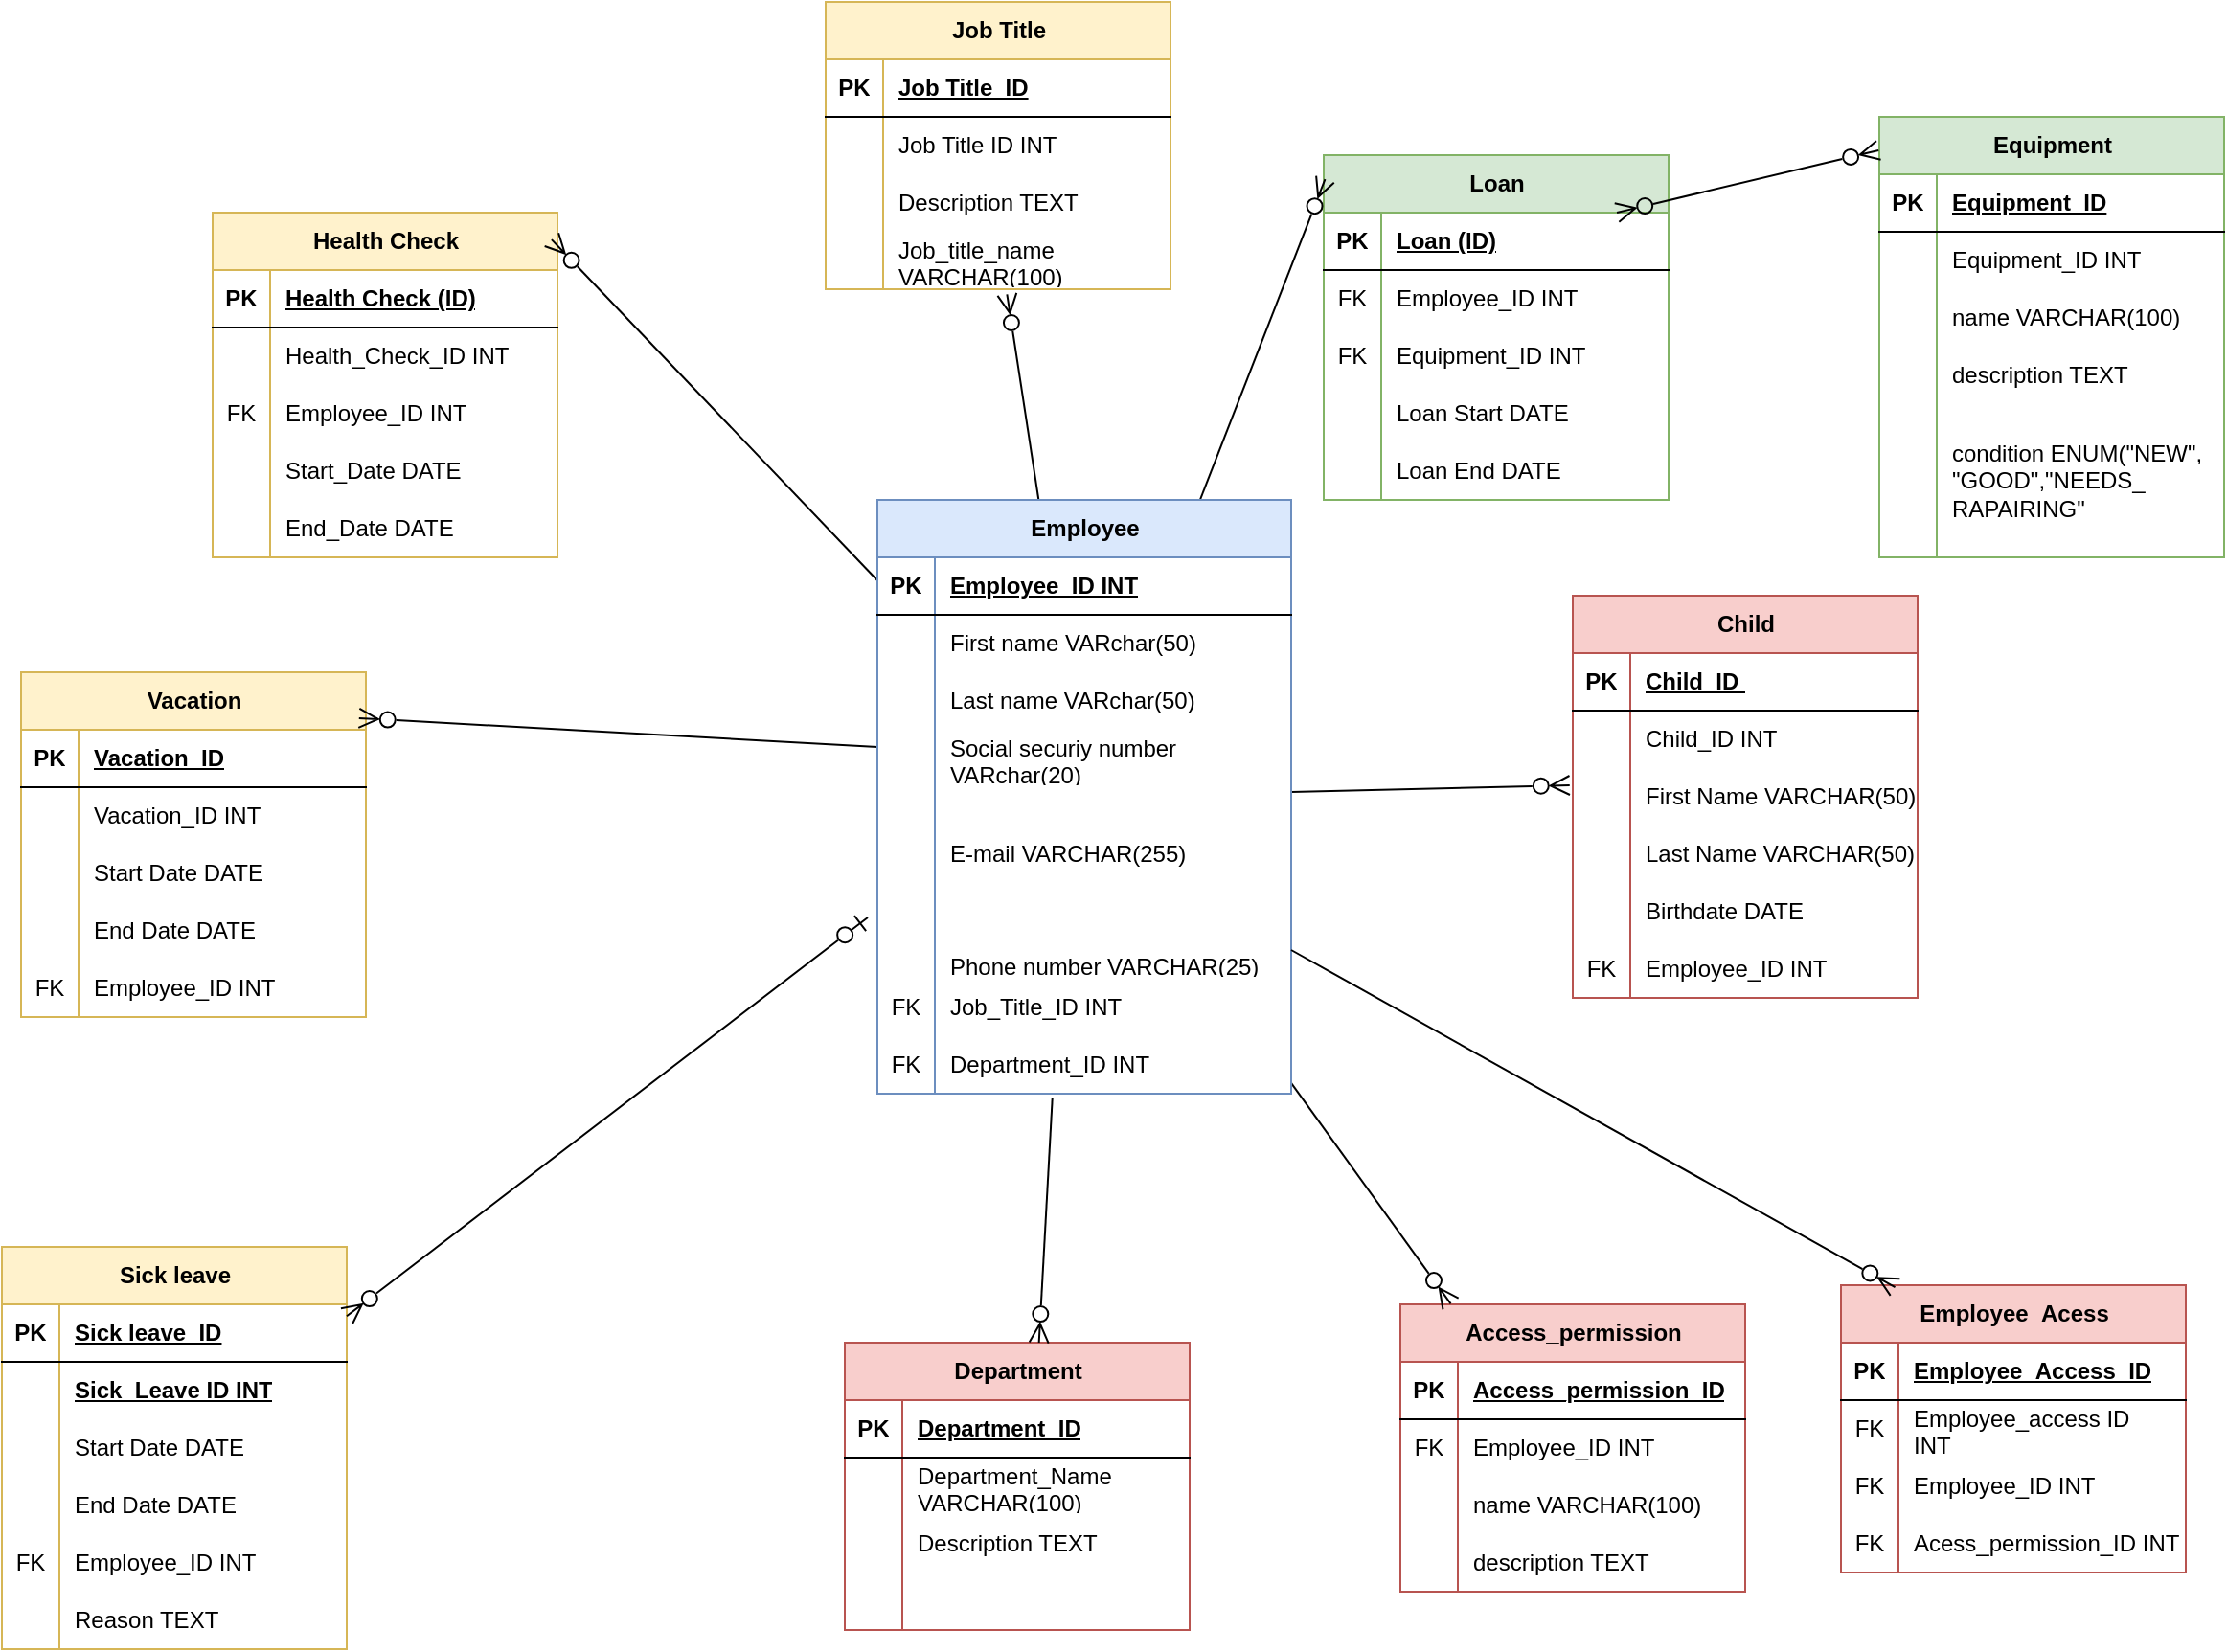 <mxfile version="26.0.15">
  <diagram id="R2lEEEUBdFMjLlhIrx00" name="Page-1">
    <mxGraphModel grid="1" page="1" gridSize="10" guides="1" tooltips="1" connect="1" arrows="1" fold="1" pageScale="1" pageWidth="850" pageHeight="1100" math="0" shadow="0" extFonts="Permanent Marker^https://fonts.googleapis.com/css?family=Permanent+Marker">
      <root>
        <mxCell id="0" />
        <mxCell id="1" parent="0" />
        <mxCell id="ym-lpdxZLL3-72dh854C-81" style="edgeStyle=none;curved=1;rounded=0;orthogonalLoop=1;jettySize=auto;html=1;exitX=0.75;exitY=0;exitDx=0;exitDy=0;fontSize=12;startSize=8;endSize=8;" edge="1" parent="1">
          <mxGeometry relative="1" as="geometry">
            <mxPoint x="265" y="250" as="sourcePoint" />
            <mxPoint x="265" y="250" as="targetPoint" />
          </mxGeometry>
        </mxCell>
        <mxCell id="zFgBwv0Z0Ix9qtHXsrA5-1" value="Child" style="shape=table;startSize=30;container=1;collapsible=1;childLayout=tableLayout;fixedRows=1;rowLines=0;fontStyle=1;align=center;resizeLast=1;html=1;fillColor=#f8cecc;strokeColor=#b85450;" vertex="1" parent="1">
          <mxGeometry x="750" y="450" width="180" height="210" as="geometry" />
        </mxCell>
        <mxCell id="zFgBwv0Z0Ix9qtHXsrA5-2" value="" style="shape=tableRow;horizontal=0;startSize=0;swimlaneHead=0;swimlaneBody=0;fillColor=none;collapsible=0;dropTarget=0;points=[[0,0.5],[1,0.5]];portConstraint=eastwest;top=0;left=0;right=0;bottom=1;" vertex="1" parent="zFgBwv0Z0Ix9qtHXsrA5-1">
          <mxGeometry y="30" width="180" height="30" as="geometry" />
        </mxCell>
        <mxCell id="zFgBwv0Z0Ix9qtHXsrA5-3" value="PK" style="shape=partialRectangle;connectable=0;fillColor=none;top=0;left=0;bottom=0;right=0;fontStyle=1;overflow=hidden;whiteSpace=wrap;html=1;" vertex="1" parent="zFgBwv0Z0Ix9qtHXsrA5-2">
          <mxGeometry width="30" height="30" as="geometry">
            <mxRectangle width="30" height="30" as="alternateBounds" />
          </mxGeometry>
        </mxCell>
        <mxCell id="zFgBwv0Z0Ix9qtHXsrA5-4" value="Child_ID&amp;nbsp;" style="shape=partialRectangle;connectable=0;fillColor=none;top=0;left=0;bottom=0;right=0;align=left;spacingLeft=6;fontStyle=5;overflow=hidden;whiteSpace=wrap;html=1;" vertex="1" parent="zFgBwv0Z0Ix9qtHXsrA5-2">
          <mxGeometry x="30" width="150" height="30" as="geometry">
            <mxRectangle width="150" height="30" as="alternateBounds" />
          </mxGeometry>
        </mxCell>
        <mxCell id="zFgBwv0Z0Ix9qtHXsrA5-5" value="" style="shape=tableRow;horizontal=0;startSize=0;swimlaneHead=0;swimlaneBody=0;fillColor=none;collapsible=0;dropTarget=0;points=[[0,0.5],[1,0.5]];portConstraint=eastwest;top=0;left=0;right=0;bottom=0;" vertex="1" parent="zFgBwv0Z0Ix9qtHXsrA5-1">
          <mxGeometry y="60" width="180" height="30" as="geometry" />
        </mxCell>
        <mxCell id="zFgBwv0Z0Ix9qtHXsrA5-6" value="" style="shape=partialRectangle;connectable=0;fillColor=none;top=0;left=0;bottom=0;right=0;editable=1;overflow=hidden;whiteSpace=wrap;html=1;" vertex="1" parent="zFgBwv0Z0Ix9qtHXsrA5-5">
          <mxGeometry width="30" height="30" as="geometry">
            <mxRectangle width="30" height="30" as="alternateBounds" />
          </mxGeometry>
        </mxCell>
        <mxCell id="zFgBwv0Z0Ix9qtHXsrA5-7" value="Child_ID INT" style="shape=partialRectangle;connectable=0;fillColor=none;top=0;left=0;bottom=0;right=0;align=left;spacingLeft=6;overflow=hidden;whiteSpace=wrap;html=1;" vertex="1" parent="zFgBwv0Z0Ix9qtHXsrA5-5">
          <mxGeometry x="30" width="150" height="30" as="geometry">
            <mxRectangle width="150" height="30" as="alternateBounds" />
          </mxGeometry>
        </mxCell>
        <mxCell id="zFgBwv0Z0Ix9qtHXsrA5-8" value="" style="shape=tableRow;horizontal=0;startSize=0;swimlaneHead=0;swimlaneBody=0;fillColor=none;collapsible=0;dropTarget=0;points=[[0,0.5],[1,0.5]];portConstraint=eastwest;top=0;left=0;right=0;bottom=0;" vertex="1" parent="zFgBwv0Z0Ix9qtHXsrA5-1">
          <mxGeometry y="90" width="180" height="30" as="geometry" />
        </mxCell>
        <mxCell id="zFgBwv0Z0Ix9qtHXsrA5-9" value="" style="shape=partialRectangle;connectable=0;fillColor=none;top=0;left=0;bottom=0;right=0;editable=1;overflow=hidden;whiteSpace=wrap;html=1;" vertex="1" parent="zFgBwv0Z0Ix9qtHXsrA5-8">
          <mxGeometry width="30" height="30" as="geometry">
            <mxRectangle width="30" height="30" as="alternateBounds" />
          </mxGeometry>
        </mxCell>
        <mxCell id="zFgBwv0Z0Ix9qtHXsrA5-10" value="First Name VARCHAR(50)" style="shape=partialRectangle;connectable=0;fillColor=none;top=0;left=0;bottom=0;right=0;align=left;spacingLeft=6;overflow=hidden;whiteSpace=wrap;html=1;" vertex="1" parent="zFgBwv0Z0Ix9qtHXsrA5-8">
          <mxGeometry x="30" width="150" height="30" as="geometry">
            <mxRectangle width="150" height="30" as="alternateBounds" />
          </mxGeometry>
        </mxCell>
        <mxCell id="zFgBwv0Z0Ix9qtHXsrA5-11" value="" style="shape=tableRow;horizontal=0;startSize=0;swimlaneHead=0;swimlaneBody=0;fillColor=none;collapsible=0;dropTarget=0;points=[[0,0.5],[1,0.5]];portConstraint=eastwest;top=0;left=0;right=0;bottom=0;" vertex="1" parent="zFgBwv0Z0Ix9qtHXsrA5-1">
          <mxGeometry y="120" width="180" height="30" as="geometry" />
        </mxCell>
        <mxCell id="zFgBwv0Z0Ix9qtHXsrA5-12" value="" style="shape=partialRectangle;connectable=0;fillColor=none;top=0;left=0;bottom=0;right=0;editable=1;overflow=hidden;whiteSpace=wrap;html=1;" vertex="1" parent="zFgBwv0Z0Ix9qtHXsrA5-11">
          <mxGeometry width="30" height="30" as="geometry">
            <mxRectangle width="30" height="30" as="alternateBounds" />
          </mxGeometry>
        </mxCell>
        <mxCell id="zFgBwv0Z0Ix9qtHXsrA5-13" value="Last Name VARCHAR(50)" style="shape=partialRectangle;connectable=0;fillColor=none;top=0;left=0;bottom=0;right=0;align=left;spacingLeft=6;overflow=hidden;whiteSpace=wrap;html=1;" vertex="1" parent="zFgBwv0Z0Ix9qtHXsrA5-11">
          <mxGeometry x="30" width="150" height="30" as="geometry">
            <mxRectangle width="150" height="30" as="alternateBounds" />
          </mxGeometry>
        </mxCell>
        <mxCell id="zFgBwv0Z0Ix9qtHXsrA5-105" value="" style="shape=tableRow;horizontal=0;startSize=0;swimlaneHead=0;swimlaneBody=0;fillColor=none;collapsible=0;dropTarget=0;points=[[0,0.5],[1,0.5]];portConstraint=eastwest;top=0;left=0;right=0;bottom=0;" vertex="1" parent="zFgBwv0Z0Ix9qtHXsrA5-1">
          <mxGeometry y="150" width="180" height="30" as="geometry" />
        </mxCell>
        <mxCell id="zFgBwv0Z0Ix9qtHXsrA5-106" value="" style="shape=partialRectangle;connectable=0;fillColor=none;top=0;left=0;bottom=0;right=0;editable=1;overflow=hidden;whiteSpace=wrap;html=1;" vertex="1" parent="zFgBwv0Z0Ix9qtHXsrA5-105">
          <mxGeometry width="30" height="30" as="geometry">
            <mxRectangle width="30" height="30" as="alternateBounds" />
          </mxGeometry>
        </mxCell>
        <mxCell id="zFgBwv0Z0Ix9qtHXsrA5-107" value="Birthdate DATE" style="shape=partialRectangle;connectable=0;fillColor=none;top=0;left=0;bottom=0;right=0;align=left;spacingLeft=6;overflow=hidden;whiteSpace=wrap;html=1;" vertex="1" parent="zFgBwv0Z0Ix9qtHXsrA5-105">
          <mxGeometry x="30" width="150" height="30" as="geometry">
            <mxRectangle width="150" height="30" as="alternateBounds" />
          </mxGeometry>
        </mxCell>
        <mxCell id="zFgBwv0Z0Ix9qtHXsrA5-108" value="" style="shape=tableRow;horizontal=0;startSize=0;swimlaneHead=0;swimlaneBody=0;fillColor=none;collapsible=0;dropTarget=0;points=[[0,0.5],[1,0.5]];portConstraint=eastwest;top=0;left=0;right=0;bottom=0;" vertex="1" parent="zFgBwv0Z0Ix9qtHXsrA5-1">
          <mxGeometry y="180" width="180" height="30" as="geometry" />
        </mxCell>
        <mxCell id="zFgBwv0Z0Ix9qtHXsrA5-109" value="FK" style="shape=partialRectangle;connectable=0;fillColor=none;top=0;left=0;bottom=0;right=0;editable=1;overflow=hidden;whiteSpace=wrap;html=1;" vertex="1" parent="zFgBwv0Z0Ix9qtHXsrA5-108">
          <mxGeometry width="30" height="30" as="geometry">
            <mxRectangle width="30" height="30" as="alternateBounds" />
          </mxGeometry>
        </mxCell>
        <mxCell id="zFgBwv0Z0Ix9qtHXsrA5-110" value="Employee_ID INT" style="shape=partialRectangle;connectable=0;fillColor=none;top=0;left=0;bottom=0;right=0;align=left;spacingLeft=6;overflow=hidden;whiteSpace=wrap;html=1;" vertex="1" parent="zFgBwv0Z0Ix9qtHXsrA5-108">
          <mxGeometry x="30" width="150" height="30" as="geometry">
            <mxRectangle width="150" height="30" as="alternateBounds" />
          </mxGeometry>
        </mxCell>
        <mxCell id="zFgBwv0Z0Ix9qtHXsrA5-14" value="Job Title" style="shape=table;startSize=30;container=1;collapsible=1;childLayout=tableLayout;fixedRows=1;rowLines=0;fontStyle=1;align=center;resizeLast=1;html=1;fillColor=#fff2cc;strokeColor=#d6b656;" vertex="1" parent="1">
          <mxGeometry x="360" y="140" width="180" height="150" as="geometry" />
        </mxCell>
        <mxCell id="zFgBwv0Z0Ix9qtHXsrA5-15" value="" style="shape=tableRow;horizontal=0;startSize=0;swimlaneHead=0;swimlaneBody=0;fillColor=none;collapsible=0;dropTarget=0;points=[[0,0.5],[1,0.5]];portConstraint=eastwest;top=0;left=0;right=0;bottom=1;" vertex="1" parent="zFgBwv0Z0Ix9qtHXsrA5-14">
          <mxGeometry y="30" width="180" height="30" as="geometry" />
        </mxCell>
        <mxCell id="zFgBwv0Z0Ix9qtHXsrA5-16" value="PK" style="shape=partialRectangle;connectable=0;fillColor=none;top=0;left=0;bottom=0;right=0;fontStyle=1;overflow=hidden;whiteSpace=wrap;html=1;" vertex="1" parent="zFgBwv0Z0Ix9qtHXsrA5-15">
          <mxGeometry width="30" height="30" as="geometry">
            <mxRectangle width="30" height="30" as="alternateBounds" />
          </mxGeometry>
        </mxCell>
        <mxCell id="zFgBwv0Z0Ix9qtHXsrA5-17" value="Job Title_ID" style="shape=partialRectangle;connectable=0;fillColor=none;top=0;left=0;bottom=0;right=0;align=left;spacingLeft=6;fontStyle=5;overflow=hidden;whiteSpace=wrap;html=1;" vertex="1" parent="zFgBwv0Z0Ix9qtHXsrA5-15">
          <mxGeometry x="30" width="150" height="30" as="geometry">
            <mxRectangle width="150" height="30" as="alternateBounds" />
          </mxGeometry>
        </mxCell>
        <mxCell id="zFgBwv0Z0Ix9qtHXsrA5-18" value="" style="shape=tableRow;horizontal=0;startSize=0;swimlaneHead=0;swimlaneBody=0;fillColor=none;collapsible=0;dropTarget=0;points=[[0,0.5],[1,0.5]];portConstraint=eastwest;top=0;left=0;right=0;bottom=0;" vertex="1" parent="zFgBwv0Z0Ix9qtHXsrA5-14">
          <mxGeometry y="60" width="180" height="30" as="geometry" />
        </mxCell>
        <mxCell id="zFgBwv0Z0Ix9qtHXsrA5-19" value="" style="shape=partialRectangle;connectable=0;fillColor=none;top=0;left=0;bottom=0;right=0;editable=1;overflow=hidden;whiteSpace=wrap;html=1;" vertex="1" parent="zFgBwv0Z0Ix9qtHXsrA5-18">
          <mxGeometry width="30" height="30" as="geometry">
            <mxRectangle width="30" height="30" as="alternateBounds" />
          </mxGeometry>
        </mxCell>
        <mxCell id="zFgBwv0Z0Ix9qtHXsrA5-20" value="Job Title ID INT" style="shape=partialRectangle;connectable=0;fillColor=none;top=0;left=0;bottom=0;right=0;align=left;spacingLeft=6;overflow=hidden;whiteSpace=wrap;html=1;" vertex="1" parent="zFgBwv0Z0Ix9qtHXsrA5-18">
          <mxGeometry x="30" width="150" height="30" as="geometry">
            <mxRectangle width="150" height="30" as="alternateBounds" />
          </mxGeometry>
        </mxCell>
        <mxCell id="zFgBwv0Z0Ix9qtHXsrA5-21" value="" style="shape=tableRow;horizontal=0;startSize=0;swimlaneHead=0;swimlaneBody=0;fillColor=none;collapsible=0;dropTarget=0;points=[[0,0.5],[1,0.5]];portConstraint=eastwest;top=0;left=0;right=0;bottom=0;" vertex="1" parent="zFgBwv0Z0Ix9qtHXsrA5-14">
          <mxGeometry y="90" width="180" height="30" as="geometry" />
        </mxCell>
        <mxCell id="zFgBwv0Z0Ix9qtHXsrA5-22" value="" style="shape=partialRectangle;connectable=0;fillColor=none;top=0;left=0;bottom=0;right=0;editable=1;overflow=hidden;whiteSpace=wrap;html=1;" vertex="1" parent="zFgBwv0Z0Ix9qtHXsrA5-21">
          <mxGeometry width="30" height="30" as="geometry">
            <mxRectangle width="30" height="30" as="alternateBounds" />
          </mxGeometry>
        </mxCell>
        <mxCell id="zFgBwv0Z0Ix9qtHXsrA5-23" value="Description TEXT" style="shape=partialRectangle;connectable=0;fillColor=none;top=0;left=0;bottom=0;right=0;align=left;spacingLeft=6;overflow=hidden;whiteSpace=wrap;html=1;" vertex="1" parent="zFgBwv0Z0Ix9qtHXsrA5-21">
          <mxGeometry x="30" width="150" height="30" as="geometry">
            <mxRectangle width="150" height="30" as="alternateBounds" />
          </mxGeometry>
        </mxCell>
        <mxCell id="zFgBwv0Z0Ix9qtHXsrA5-24" value="" style="shape=tableRow;horizontal=0;startSize=0;swimlaneHead=0;swimlaneBody=0;fillColor=none;collapsible=0;dropTarget=0;points=[[0,0.5],[1,0.5]];portConstraint=eastwest;top=0;left=0;right=0;bottom=0;" vertex="1" parent="zFgBwv0Z0Ix9qtHXsrA5-14">
          <mxGeometry y="120" width="180" height="30" as="geometry" />
        </mxCell>
        <mxCell id="zFgBwv0Z0Ix9qtHXsrA5-25" value="" style="shape=partialRectangle;connectable=0;fillColor=none;top=0;left=0;bottom=0;right=0;editable=1;overflow=hidden;whiteSpace=wrap;html=1;" vertex="1" parent="zFgBwv0Z0Ix9qtHXsrA5-24">
          <mxGeometry width="30" height="30" as="geometry">
            <mxRectangle width="30" height="30" as="alternateBounds" />
          </mxGeometry>
        </mxCell>
        <mxCell id="zFgBwv0Z0Ix9qtHXsrA5-26" value="Job_title_name VARCHAR(100)" style="shape=partialRectangle;connectable=0;fillColor=none;top=0;left=0;bottom=0;right=0;align=left;spacingLeft=6;overflow=hidden;whiteSpace=wrap;html=1;" vertex="1" parent="zFgBwv0Z0Ix9qtHXsrA5-24">
          <mxGeometry x="30" width="150" height="30" as="geometry">
            <mxRectangle width="150" height="30" as="alternateBounds" />
          </mxGeometry>
        </mxCell>
        <mxCell id="zFgBwv0Z0Ix9qtHXsrA5-27" value="Vacation" style="shape=table;startSize=30;container=1;collapsible=1;childLayout=tableLayout;fixedRows=1;rowLines=0;fontStyle=1;align=center;resizeLast=1;html=1;fillColor=#fff2cc;strokeColor=#d6b656;" vertex="1" parent="1">
          <mxGeometry x="-60" y="490" width="180" height="180" as="geometry" />
        </mxCell>
        <mxCell id="zFgBwv0Z0Ix9qtHXsrA5-28" value="" style="shape=tableRow;horizontal=0;startSize=0;swimlaneHead=0;swimlaneBody=0;fillColor=none;collapsible=0;dropTarget=0;points=[[0,0.5],[1,0.5]];portConstraint=eastwest;top=0;left=0;right=0;bottom=1;" vertex="1" parent="zFgBwv0Z0Ix9qtHXsrA5-27">
          <mxGeometry y="30" width="180" height="30" as="geometry" />
        </mxCell>
        <mxCell id="zFgBwv0Z0Ix9qtHXsrA5-29" value="PK" style="shape=partialRectangle;connectable=0;fillColor=none;top=0;left=0;bottom=0;right=0;fontStyle=1;overflow=hidden;whiteSpace=wrap;html=1;" vertex="1" parent="zFgBwv0Z0Ix9qtHXsrA5-28">
          <mxGeometry width="30" height="30" as="geometry">
            <mxRectangle width="30" height="30" as="alternateBounds" />
          </mxGeometry>
        </mxCell>
        <mxCell id="zFgBwv0Z0Ix9qtHXsrA5-30" value="Vacation_ID" style="shape=partialRectangle;connectable=0;fillColor=none;top=0;left=0;bottom=0;right=0;align=left;spacingLeft=6;fontStyle=5;overflow=hidden;whiteSpace=wrap;html=1;" vertex="1" parent="zFgBwv0Z0Ix9qtHXsrA5-28">
          <mxGeometry x="30" width="150" height="30" as="geometry">
            <mxRectangle width="150" height="30" as="alternateBounds" />
          </mxGeometry>
        </mxCell>
        <mxCell id="zFgBwv0Z0Ix9qtHXsrA5-31" value="" style="shape=tableRow;horizontal=0;startSize=0;swimlaneHead=0;swimlaneBody=0;fillColor=none;collapsible=0;dropTarget=0;points=[[0,0.5],[1,0.5]];portConstraint=eastwest;top=0;left=0;right=0;bottom=0;" vertex="1" parent="zFgBwv0Z0Ix9qtHXsrA5-27">
          <mxGeometry y="60" width="180" height="30" as="geometry" />
        </mxCell>
        <mxCell id="zFgBwv0Z0Ix9qtHXsrA5-32" value="" style="shape=partialRectangle;connectable=0;fillColor=none;top=0;left=0;bottom=0;right=0;editable=1;overflow=hidden;whiteSpace=wrap;html=1;" vertex="1" parent="zFgBwv0Z0Ix9qtHXsrA5-31">
          <mxGeometry width="30" height="30" as="geometry">
            <mxRectangle width="30" height="30" as="alternateBounds" />
          </mxGeometry>
        </mxCell>
        <mxCell id="zFgBwv0Z0Ix9qtHXsrA5-33" value="Vacation_ID INT" style="shape=partialRectangle;connectable=0;fillColor=none;top=0;left=0;bottom=0;right=0;align=left;spacingLeft=6;overflow=hidden;whiteSpace=wrap;html=1;" vertex="1" parent="zFgBwv0Z0Ix9qtHXsrA5-31">
          <mxGeometry x="30" width="150" height="30" as="geometry">
            <mxRectangle width="150" height="30" as="alternateBounds" />
          </mxGeometry>
        </mxCell>
        <mxCell id="zFgBwv0Z0Ix9qtHXsrA5-34" value="" style="shape=tableRow;horizontal=0;startSize=0;swimlaneHead=0;swimlaneBody=0;fillColor=none;collapsible=0;dropTarget=0;points=[[0,0.5],[1,0.5]];portConstraint=eastwest;top=0;left=0;right=0;bottom=0;" vertex="1" parent="zFgBwv0Z0Ix9qtHXsrA5-27">
          <mxGeometry y="90" width="180" height="30" as="geometry" />
        </mxCell>
        <mxCell id="zFgBwv0Z0Ix9qtHXsrA5-35" value="" style="shape=partialRectangle;connectable=0;fillColor=none;top=0;left=0;bottom=0;right=0;editable=1;overflow=hidden;whiteSpace=wrap;html=1;" vertex="1" parent="zFgBwv0Z0Ix9qtHXsrA5-34">
          <mxGeometry width="30" height="30" as="geometry">
            <mxRectangle width="30" height="30" as="alternateBounds" />
          </mxGeometry>
        </mxCell>
        <mxCell id="zFgBwv0Z0Ix9qtHXsrA5-36" value="Start Date DATE" style="shape=partialRectangle;connectable=0;fillColor=none;top=0;left=0;bottom=0;right=0;align=left;spacingLeft=6;overflow=hidden;whiteSpace=wrap;html=1;" vertex="1" parent="zFgBwv0Z0Ix9qtHXsrA5-34">
          <mxGeometry x="30" width="150" height="30" as="geometry">
            <mxRectangle width="150" height="30" as="alternateBounds" />
          </mxGeometry>
        </mxCell>
        <mxCell id="zFgBwv0Z0Ix9qtHXsrA5-37" value="" style="shape=tableRow;horizontal=0;startSize=0;swimlaneHead=0;swimlaneBody=0;fillColor=none;collapsible=0;dropTarget=0;points=[[0,0.5],[1,0.5]];portConstraint=eastwest;top=0;left=0;right=0;bottom=0;" vertex="1" parent="zFgBwv0Z0Ix9qtHXsrA5-27">
          <mxGeometry y="120" width="180" height="30" as="geometry" />
        </mxCell>
        <mxCell id="zFgBwv0Z0Ix9qtHXsrA5-38" value="" style="shape=partialRectangle;connectable=0;fillColor=none;top=0;left=0;bottom=0;right=0;editable=1;overflow=hidden;whiteSpace=wrap;html=1;" vertex="1" parent="zFgBwv0Z0Ix9qtHXsrA5-37">
          <mxGeometry width="30" height="30" as="geometry">
            <mxRectangle width="30" height="30" as="alternateBounds" />
          </mxGeometry>
        </mxCell>
        <mxCell id="zFgBwv0Z0Ix9qtHXsrA5-39" value="End Date DATE" style="shape=partialRectangle;connectable=0;fillColor=none;top=0;left=0;bottom=0;right=0;align=left;spacingLeft=6;overflow=hidden;whiteSpace=wrap;html=1;" vertex="1" parent="zFgBwv0Z0Ix9qtHXsrA5-37">
          <mxGeometry x="30" width="150" height="30" as="geometry">
            <mxRectangle width="150" height="30" as="alternateBounds" />
          </mxGeometry>
        </mxCell>
        <mxCell id="zFgBwv0Z0Ix9qtHXsrA5-124" value="" style="shape=tableRow;horizontal=0;startSize=0;swimlaneHead=0;swimlaneBody=0;fillColor=none;collapsible=0;dropTarget=0;points=[[0,0.5],[1,0.5]];portConstraint=eastwest;top=0;left=0;right=0;bottom=0;" vertex="1" parent="zFgBwv0Z0Ix9qtHXsrA5-27">
          <mxGeometry y="150" width="180" height="30" as="geometry" />
        </mxCell>
        <mxCell id="zFgBwv0Z0Ix9qtHXsrA5-125" value="FK" style="shape=partialRectangle;connectable=0;fillColor=none;top=0;left=0;bottom=0;right=0;editable=1;overflow=hidden;whiteSpace=wrap;html=1;" vertex="1" parent="zFgBwv0Z0Ix9qtHXsrA5-124">
          <mxGeometry width="30" height="30" as="geometry">
            <mxRectangle width="30" height="30" as="alternateBounds" />
          </mxGeometry>
        </mxCell>
        <mxCell id="zFgBwv0Z0Ix9qtHXsrA5-126" value="Employee_ID INT" style="shape=partialRectangle;connectable=0;fillColor=none;top=0;left=0;bottom=0;right=0;align=left;spacingLeft=6;overflow=hidden;whiteSpace=wrap;html=1;" vertex="1" parent="zFgBwv0Z0Ix9qtHXsrA5-124">
          <mxGeometry x="30" width="150" height="30" as="geometry">
            <mxRectangle width="150" height="30" as="alternateBounds" />
          </mxGeometry>
        </mxCell>
        <mxCell id="zFgBwv0Z0Ix9qtHXsrA5-40" value="Sick leave" style="shape=table;startSize=30;container=1;collapsible=1;childLayout=tableLayout;fixedRows=1;rowLines=0;fontStyle=1;align=center;resizeLast=1;html=1;fillColor=#fff2cc;strokeColor=#d6b656;" vertex="1" parent="1">
          <mxGeometry x="-70" y="790" width="180" height="210" as="geometry" />
        </mxCell>
        <mxCell id="zFgBwv0Z0Ix9qtHXsrA5-41" value="" style="shape=tableRow;horizontal=0;startSize=0;swimlaneHead=0;swimlaneBody=0;fillColor=none;collapsible=0;dropTarget=0;points=[[0,0.5],[1,0.5]];portConstraint=eastwest;top=0;left=0;right=0;bottom=1;" vertex="1" parent="zFgBwv0Z0Ix9qtHXsrA5-40">
          <mxGeometry y="30" width="180" height="30" as="geometry" />
        </mxCell>
        <mxCell id="zFgBwv0Z0Ix9qtHXsrA5-42" value="PK" style="shape=partialRectangle;connectable=0;fillColor=none;top=0;left=0;bottom=0;right=0;fontStyle=1;overflow=hidden;whiteSpace=wrap;html=1;" vertex="1" parent="zFgBwv0Z0Ix9qtHXsrA5-41">
          <mxGeometry width="30" height="30" as="geometry">
            <mxRectangle width="30" height="30" as="alternateBounds" />
          </mxGeometry>
        </mxCell>
        <mxCell id="zFgBwv0Z0Ix9qtHXsrA5-43" value="Sick leave_ID" style="shape=partialRectangle;connectable=0;fillColor=none;top=0;left=0;bottom=0;right=0;align=left;spacingLeft=6;fontStyle=5;overflow=hidden;whiteSpace=wrap;html=1;" vertex="1" parent="zFgBwv0Z0Ix9qtHXsrA5-41">
          <mxGeometry x="30" width="150" height="30" as="geometry">
            <mxRectangle width="150" height="30" as="alternateBounds" />
          </mxGeometry>
        </mxCell>
        <mxCell id="zFgBwv0Z0Ix9qtHXsrA5-44" value="" style="shape=tableRow;horizontal=0;startSize=0;swimlaneHead=0;swimlaneBody=0;fillColor=none;collapsible=0;dropTarget=0;points=[[0,0.5],[1,0.5]];portConstraint=eastwest;top=0;left=0;right=0;bottom=0;" vertex="1" parent="zFgBwv0Z0Ix9qtHXsrA5-40">
          <mxGeometry y="60" width="180" height="30" as="geometry" />
        </mxCell>
        <mxCell id="zFgBwv0Z0Ix9qtHXsrA5-45" value="" style="shape=partialRectangle;connectable=0;fillColor=none;top=0;left=0;bottom=0;right=0;editable=1;overflow=hidden;whiteSpace=wrap;html=1;" vertex="1" parent="zFgBwv0Z0Ix9qtHXsrA5-44">
          <mxGeometry width="30" height="30" as="geometry">
            <mxRectangle width="30" height="30" as="alternateBounds" />
          </mxGeometry>
        </mxCell>
        <mxCell id="zFgBwv0Z0Ix9qtHXsrA5-46" value="&lt;span style=&quot;font-weight: 700; text-decoration-line: underline;&quot;&gt;Sick_Leave ID INT&lt;/span&gt;" style="shape=partialRectangle;connectable=0;fillColor=none;top=0;left=0;bottom=0;right=0;align=left;spacingLeft=6;overflow=hidden;whiteSpace=wrap;html=1;" vertex="1" parent="zFgBwv0Z0Ix9qtHXsrA5-44">
          <mxGeometry x="30" width="150" height="30" as="geometry">
            <mxRectangle width="150" height="30" as="alternateBounds" />
          </mxGeometry>
        </mxCell>
        <mxCell id="zFgBwv0Z0Ix9qtHXsrA5-47" value="" style="shape=tableRow;horizontal=0;startSize=0;swimlaneHead=0;swimlaneBody=0;fillColor=none;collapsible=0;dropTarget=0;points=[[0,0.5],[1,0.5]];portConstraint=eastwest;top=0;left=0;right=0;bottom=0;" vertex="1" parent="zFgBwv0Z0Ix9qtHXsrA5-40">
          <mxGeometry y="90" width="180" height="30" as="geometry" />
        </mxCell>
        <mxCell id="zFgBwv0Z0Ix9qtHXsrA5-48" value="" style="shape=partialRectangle;connectable=0;fillColor=none;top=0;left=0;bottom=0;right=0;editable=1;overflow=hidden;whiteSpace=wrap;html=1;" vertex="1" parent="zFgBwv0Z0Ix9qtHXsrA5-47">
          <mxGeometry width="30" height="30" as="geometry">
            <mxRectangle width="30" height="30" as="alternateBounds" />
          </mxGeometry>
        </mxCell>
        <mxCell id="zFgBwv0Z0Ix9qtHXsrA5-49" value="Start Date DATE" style="shape=partialRectangle;connectable=0;fillColor=none;top=0;left=0;bottom=0;right=0;align=left;spacingLeft=6;overflow=hidden;whiteSpace=wrap;html=1;" vertex="1" parent="zFgBwv0Z0Ix9qtHXsrA5-47">
          <mxGeometry x="30" width="150" height="30" as="geometry">
            <mxRectangle width="150" height="30" as="alternateBounds" />
          </mxGeometry>
        </mxCell>
        <mxCell id="zFgBwv0Z0Ix9qtHXsrA5-50" value="" style="shape=tableRow;horizontal=0;startSize=0;swimlaneHead=0;swimlaneBody=0;fillColor=none;collapsible=0;dropTarget=0;points=[[0,0.5],[1,0.5]];portConstraint=eastwest;top=0;left=0;right=0;bottom=0;" vertex="1" parent="zFgBwv0Z0Ix9qtHXsrA5-40">
          <mxGeometry y="120" width="180" height="30" as="geometry" />
        </mxCell>
        <mxCell id="zFgBwv0Z0Ix9qtHXsrA5-51" value="" style="shape=partialRectangle;connectable=0;fillColor=none;top=0;left=0;bottom=0;right=0;editable=1;overflow=hidden;whiteSpace=wrap;html=1;" vertex="1" parent="zFgBwv0Z0Ix9qtHXsrA5-50">
          <mxGeometry width="30" height="30" as="geometry">
            <mxRectangle width="30" height="30" as="alternateBounds" />
          </mxGeometry>
        </mxCell>
        <mxCell id="zFgBwv0Z0Ix9qtHXsrA5-52" value="End Date DATE" style="shape=partialRectangle;connectable=0;fillColor=none;top=0;left=0;bottom=0;right=0;align=left;spacingLeft=6;overflow=hidden;whiteSpace=wrap;html=1;" vertex="1" parent="zFgBwv0Z0Ix9qtHXsrA5-50">
          <mxGeometry x="30" width="150" height="30" as="geometry">
            <mxRectangle width="150" height="30" as="alternateBounds" />
          </mxGeometry>
        </mxCell>
        <mxCell id="zFgBwv0Z0Ix9qtHXsrA5-127" value="" style="shape=tableRow;horizontal=0;startSize=0;swimlaneHead=0;swimlaneBody=0;fillColor=none;collapsible=0;dropTarget=0;points=[[0,0.5],[1,0.5]];portConstraint=eastwest;top=0;left=0;right=0;bottom=0;" vertex="1" parent="zFgBwv0Z0Ix9qtHXsrA5-40">
          <mxGeometry y="150" width="180" height="30" as="geometry" />
        </mxCell>
        <mxCell id="zFgBwv0Z0Ix9qtHXsrA5-128" value="FK" style="shape=partialRectangle;connectable=0;fillColor=none;top=0;left=0;bottom=0;right=0;editable=1;overflow=hidden;whiteSpace=wrap;html=1;" vertex="1" parent="zFgBwv0Z0Ix9qtHXsrA5-127">
          <mxGeometry width="30" height="30" as="geometry">
            <mxRectangle width="30" height="30" as="alternateBounds" />
          </mxGeometry>
        </mxCell>
        <mxCell id="zFgBwv0Z0Ix9qtHXsrA5-129" value="Employee_ID INT" style="shape=partialRectangle;connectable=0;fillColor=none;top=0;left=0;bottom=0;right=0;align=left;spacingLeft=6;overflow=hidden;whiteSpace=wrap;html=1;" vertex="1" parent="zFgBwv0Z0Ix9qtHXsrA5-127">
          <mxGeometry x="30" width="150" height="30" as="geometry">
            <mxRectangle width="150" height="30" as="alternateBounds" />
          </mxGeometry>
        </mxCell>
        <mxCell id="zFgBwv0Z0Ix9qtHXsrA5-130" value="" style="shape=tableRow;horizontal=0;startSize=0;swimlaneHead=0;swimlaneBody=0;fillColor=none;collapsible=0;dropTarget=0;points=[[0,0.5],[1,0.5]];portConstraint=eastwest;top=0;left=0;right=0;bottom=0;" vertex="1" parent="zFgBwv0Z0Ix9qtHXsrA5-40">
          <mxGeometry y="180" width="180" height="30" as="geometry" />
        </mxCell>
        <mxCell id="zFgBwv0Z0Ix9qtHXsrA5-131" value="" style="shape=partialRectangle;connectable=0;fillColor=none;top=0;left=0;bottom=0;right=0;editable=1;overflow=hidden;whiteSpace=wrap;html=1;" vertex="1" parent="zFgBwv0Z0Ix9qtHXsrA5-130">
          <mxGeometry width="30" height="30" as="geometry">
            <mxRectangle width="30" height="30" as="alternateBounds" />
          </mxGeometry>
        </mxCell>
        <mxCell id="zFgBwv0Z0Ix9qtHXsrA5-132" value="Reason TEXT" style="shape=partialRectangle;connectable=0;fillColor=none;top=0;left=0;bottom=0;right=0;align=left;spacingLeft=6;overflow=hidden;whiteSpace=wrap;html=1;" vertex="1" parent="zFgBwv0Z0Ix9qtHXsrA5-130">
          <mxGeometry x="30" width="150" height="30" as="geometry">
            <mxRectangle width="150" height="30" as="alternateBounds" />
          </mxGeometry>
        </mxCell>
        <mxCell id="zFgBwv0Z0Ix9qtHXsrA5-53" value="Health Check" style="shape=table;startSize=30;container=1;collapsible=1;childLayout=tableLayout;fixedRows=1;rowLines=0;fontStyle=1;align=center;resizeLast=1;html=1;fillColor=#fff2cc;strokeColor=#d6b656;" vertex="1" parent="1">
          <mxGeometry x="40" y="250" width="180" height="180" as="geometry" />
        </mxCell>
        <mxCell id="zFgBwv0Z0Ix9qtHXsrA5-54" value="" style="shape=tableRow;horizontal=0;startSize=0;swimlaneHead=0;swimlaneBody=0;fillColor=none;collapsible=0;dropTarget=0;points=[[0,0.5],[1,0.5]];portConstraint=eastwest;top=0;left=0;right=0;bottom=1;" vertex="1" parent="zFgBwv0Z0Ix9qtHXsrA5-53">
          <mxGeometry y="30" width="180" height="30" as="geometry" />
        </mxCell>
        <mxCell id="zFgBwv0Z0Ix9qtHXsrA5-55" value="PK" style="shape=partialRectangle;connectable=0;fillColor=none;top=0;left=0;bottom=0;right=0;fontStyle=1;overflow=hidden;whiteSpace=wrap;html=1;" vertex="1" parent="zFgBwv0Z0Ix9qtHXsrA5-54">
          <mxGeometry width="30" height="30" as="geometry">
            <mxRectangle width="30" height="30" as="alternateBounds" />
          </mxGeometry>
        </mxCell>
        <mxCell id="zFgBwv0Z0Ix9qtHXsrA5-56" value="Health Check (ID)" style="shape=partialRectangle;connectable=0;fillColor=none;top=0;left=0;bottom=0;right=0;align=left;spacingLeft=6;fontStyle=5;overflow=hidden;whiteSpace=wrap;html=1;" vertex="1" parent="zFgBwv0Z0Ix9qtHXsrA5-54">
          <mxGeometry x="30" width="150" height="30" as="geometry">
            <mxRectangle width="150" height="30" as="alternateBounds" />
          </mxGeometry>
        </mxCell>
        <mxCell id="zFgBwv0Z0Ix9qtHXsrA5-57" value="" style="shape=tableRow;horizontal=0;startSize=0;swimlaneHead=0;swimlaneBody=0;fillColor=none;collapsible=0;dropTarget=0;points=[[0,0.5],[1,0.5]];portConstraint=eastwest;top=0;left=0;right=0;bottom=0;" vertex="1" parent="zFgBwv0Z0Ix9qtHXsrA5-53">
          <mxGeometry y="60" width="180" height="30" as="geometry" />
        </mxCell>
        <mxCell id="zFgBwv0Z0Ix9qtHXsrA5-58" value="" style="shape=partialRectangle;connectable=0;fillColor=none;top=0;left=0;bottom=0;right=0;editable=1;overflow=hidden;whiteSpace=wrap;html=1;" vertex="1" parent="zFgBwv0Z0Ix9qtHXsrA5-57">
          <mxGeometry width="30" height="30" as="geometry">
            <mxRectangle width="30" height="30" as="alternateBounds" />
          </mxGeometry>
        </mxCell>
        <mxCell id="zFgBwv0Z0Ix9qtHXsrA5-59" value="Health_Check_ID INT" style="shape=partialRectangle;connectable=0;fillColor=none;top=0;left=0;bottom=0;right=0;align=left;spacingLeft=6;overflow=hidden;whiteSpace=wrap;html=1;" vertex="1" parent="zFgBwv0Z0Ix9qtHXsrA5-57">
          <mxGeometry x="30" width="150" height="30" as="geometry">
            <mxRectangle width="150" height="30" as="alternateBounds" />
          </mxGeometry>
        </mxCell>
        <mxCell id="zFgBwv0Z0Ix9qtHXsrA5-60" value="" style="shape=tableRow;horizontal=0;startSize=0;swimlaneHead=0;swimlaneBody=0;fillColor=none;collapsible=0;dropTarget=0;points=[[0,0.5],[1,0.5]];portConstraint=eastwest;top=0;left=0;right=0;bottom=0;" vertex="1" parent="zFgBwv0Z0Ix9qtHXsrA5-53">
          <mxGeometry y="90" width="180" height="30" as="geometry" />
        </mxCell>
        <mxCell id="zFgBwv0Z0Ix9qtHXsrA5-61" value="FK" style="shape=partialRectangle;connectable=0;fillColor=none;top=0;left=0;bottom=0;right=0;editable=1;overflow=hidden;whiteSpace=wrap;html=1;" vertex="1" parent="zFgBwv0Z0Ix9qtHXsrA5-60">
          <mxGeometry width="30" height="30" as="geometry">
            <mxRectangle width="30" height="30" as="alternateBounds" />
          </mxGeometry>
        </mxCell>
        <mxCell id="zFgBwv0Z0Ix9qtHXsrA5-62" value="Employee_ID INT" style="shape=partialRectangle;connectable=0;fillColor=none;top=0;left=0;bottom=0;right=0;align=left;spacingLeft=6;overflow=hidden;whiteSpace=wrap;html=1;" vertex="1" parent="zFgBwv0Z0Ix9qtHXsrA5-60">
          <mxGeometry x="30" width="150" height="30" as="geometry">
            <mxRectangle width="150" height="30" as="alternateBounds" />
          </mxGeometry>
        </mxCell>
        <mxCell id="zFgBwv0Z0Ix9qtHXsrA5-63" value="" style="shape=tableRow;horizontal=0;startSize=0;swimlaneHead=0;swimlaneBody=0;fillColor=none;collapsible=0;dropTarget=0;points=[[0,0.5],[1,0.5]];portConstraint=eastwest;top=0;left=0;right=0;bottom=0;" vertex="1" parent="zFgBwv0Z0Ix9qtHXsrA5-53">
          <mxGeometry y="120" width="180" height="30" as="geometry" />
        </mxCell>
        <mxCell id="zFgBwv0Z0Ix9qtHXsrA5-64" value="" style="shape=partialRectangle;connectable=0;fillColor=none;top=0;left=0;bottom=0;right=0;editable=1;overflow=hidden;whiteSpace=wrap;html=1;" vertex="1" parent="zFgBwv0Z0Ix9qtHXsrA5-63">
          <mxGeometry width="30" height="30" as="geometry">
            <mxRectangle width="30" height="30" as="alternateBounds" />
          </mxGeometry>
        </mxCell>
        <mxCell id="zFgBwv0Z0Ix9qtHXsrA5-65" value="Start_Date DATE" style="shape=partialRectangle;connectable=0;fillColor=none;top=0;left=0;bottom=0;right=0;align=left;spacingLeft=6;overflow=hidden;whiteSpace=wrap;html=1;" vertex="1" parent="zFgBwv0Z0Ix9qtHXsrA5-63">
          <mxGeometry x="30" width="150" height="30" as="geometry">
            <mxRectangle width="150" height="30" as="alternateBounds" />
          </mxGeometry>
        </mxCell>
        <mxCell id="zFgBwv0Z0Ix9qtHXsrA5-133" value="" style="shape=tableRow;horizontal=0;startSize=0;swimlaneHead=0;swimlaneBody=0;fillColor=none;collapsible=0;dropTarget=0;points=[[0,0.5],[1,0.5]];portConstraint=eastwest;top=0;left=0;right=0;bottom=0;" vertex="1" parent="zFgBwv0Z0Ix9qtHXsrA5-53">
          <mxGeometry y="150" width="180" height="30" as="geometry" />
        </mxCell>
        <mxCell id="zFgBwv0Z0Ix9qtHXsrA5-134" value="" style="shape=partialRectangle;connectable=0;fillColor=none;top=0;left=0;bottom=0;right=0;editable=1;overflow=hidden;whiteSpace=wrap;html=1;" vertex="1" parent="zFgBwv0Z0Ix9qtHXsrA5-133">
          <mxGeometry width="30" height="30" as="geometry">
            <mxRectangle width="30" height="30" as="alternateBounds" />
          </mxGeometry>
        </mxCell>
        <mxCell id="zFgBwv0Z0Ix9qtHXsrA5-135" value="End_Date DATE" style="shape=partialRectangle;connectable=0;fillColor=none;top=0;left=0;bottom=0;right=0;align=left;spacingLeft=6;overflow=hidden;whiteSpace=wrap;html=1;" vertex="1" parent="zFgBwv0Z0Ix9qtHXsrA5-133">
          <mxGeometry x="30" width="150" height="30" as="geometry">
            <mxRectangle width="150" height="30" as="alternateBounds" />
          </mxGeometry>
        </mxCell>
        <mxCell id="zFgBwv0Z0Ix9qtHXsrA5-66" value="Access_permission" style="shape=table;startSize=30;container=1;collapsible=1;childLayout=tableLayout;fixedRows=1;rowLines=0;fontStyle=1;align=center;resizeLast=1;html=1;fillColor=#f8cecc;strokeColor=#b85450;" vertex="1" parent="1">
          <mxGeometry x="660" y="820" width="180" height="150" as="geometry" />
        </mxCell>
        <mxCell id="zFgBwv0Z0Ix9qtHXsrA5-67" value="" style="shape=tableRow;horizontal=0;startSize=0;swimlaneHead=0;swimlaneBody=0;fillColor=none;collapsible=0;dropTarget=0;points=[[0,0.5],[1,0.5]];portConstraint=eastwest;top=0;left=0;right=0;bottom=1;" vertex="1" parent="zFgBwv0Z0Ix9qtHXsrA5-66">
          <mxGeometry y="30" width="180" height="30" as="geometry" />
        </mxCell>
        <mxCell id="zFgBwv0Z0Ix9qtHXsrA5-68" value="PK" style="shape=partialRectangle;connectable=0;fillColor=none;top=0;left=0;bottom=0;right=0;fontStyle=1;overflow=hidden;whiteSpace=wrap;html=1;" vertex="1" parent="zFgBwv0Z0Ix9qtHXsrA5-67">
          <mxGeometry width="30" height="30" as="geometry">
            <mxRectangle width="30" height="30" as="alternateBounds" />
          </mxGeometry>
        </mxCell>
        <mxCell id="zFgBwv0Z0Ix9qtHXsrA5-69" value="Access_permission_ID" style="shape=partialRectangle;connectable=0;fillColor=none;top=0;left=0;bottom=0;right=0;align=left;spacingLeft=6;fontStyle=5;overflow=hidden;whiteSpace=wrap;html=1;" vertex="1" parent="zFgBwv0Z0Ix9qtHXsrA5-67">
          <mxGeometry x="30" width="150" height="30" as="geometry">
            <mxRectangle width="150" height="30" as="alternateBounds" />
          </mxGeometry>
        </mxCell>
        <mxCell id="zFgBwv0Z0Ix9qtHXsrA5-70" value="" style="shape=tableRow;horizontal=0;startSize=0;swimlaneHead=0;swimlaneBody=0;fillColor=none;collapsible=0;dropTarget=0;points=[[0,0.5],[1,0.5]];portConstraint=eastwest;top=0;left=0;right=0;bottom=0;" vertex="1" parent="zFgBwv0Z0Ix9qtHXsrA5-66">
          <mxGeometry y="60" width="180" height="30" as="geometry" />
        </mxCell>
        <mxCell id="zFgBwv0Z0Ix9qtHXsrA5-71" value="FK" style="shape=partialRectangle;connectable=0;fillColor=none;top=0;left=0;bottom=0;right=0;editable=1;overflow=hidden;whiteSpace=wrap;html=1;" vertex="1" parent="zFgBwv0Z0Ix9qtHXsrA5-70">
          <mxGeometry width="30" height="30" as="geometry">
            <mxRectangle width="30" height="30" as="alternateBounds" />
          </mxGeometry>
        </mxCell>
        <mxCell id="zFgBwv0Z0Ix9qtHXsrA5-72" value="Employee_ID INT" style="shape=partialRectangle;connectable=0;fillColor=none;top=0;left=0;bottom=0;right=0;align=left;spacingLeft=6;overflow=hidden;whiteSpace=wrap;html=1;" vertex="1" parent="zFgBwv0Z0Ix9qtHXsrA5-70">
          <mxGeometry x="30" width="150" height="30" as="geometry">
            <mxRectangle width="150" height="30" as="alternateBounds" />
          </mxGeometry>
        </mxCell>
        <mxCell id="zFgBwv0Z0Ix9qtHXsrA5-73" value="" style="shape=tableRow;horizontal=0;startSize=0;swimlaneHead=0;swimlaneBody=0;fillColor=none;collapsible=0;dropTarget=0;points=[[0,0.5],[1,0.5]];portConstraint=eastwest;top=0;left=0;right=0;bottom=0;" vertex="1" parent="zFgBwv0Z0Ix9qtHXsrA5-66">
          <mxGeometry y="90" width="180" height="30" as="geometry" />
        </mxCell>
        <mxCell id="zFgBwv0Z0Ix9qtHXsrA5-74" value="" style="shape=partialRectangle;connectable=0;fillColor=none;top=0;left=0;bottom=0;right=0;editable=1;overflow=hidden;whiteSpace=wrap;html=1;" vertex="1" parent="zFgBwv0Z0Ix9qtHXsrA5-73">
          <mxGeometry width="30" height="30" as="geometry">
            <mxRectangle width="30" height="30" as="alternateBounds" />
          </mxGeometry>
        </mxCell>
        <mxCell id="zFgBwv0Z0Ix9qtHXsrA5-75" value="name VARCHAR(100)" style="shape=partialRectangle;connectable=0;fillColor=none;top=0;left=0;bottom=0;right=0;align=left;spacingLeft=6;overflow=hidden;whiteSpace=wrap;html=1;" vertex="1" parent="zFgBwv0Z0Ix9qtHXsrA5-73">
          <mxGeometry x="30" width="150" height="30" as="geometry">
            <mxRectangle width="150" height="30" as="alternateBounds" />
          </mxGeometry>
        </mxCell>
        <mxCell id="zFgBwv0Z0Ix9qtHXsrA5-76" value="" style="shape=tableRow;horizontal=0;startSize=0;swimlaneHead=0;swimlaneBody=0;fillColor=none;collapsible=0;dropTarget=0;points=[[0,0.5],[1,0.5]];portConstraint=eastwest;top=0;left=0;right=0;bottom=0;" vertex="1" parent="zFgBwv0Z0Ix9qtHXsrA5-66">
          <mxGeometry y="120" width="180" height="30" as="geometry" />
        </mxCell>
        <mxCell id="zFgBwv0Z0Ix9qtHXsrA5-77" value="" style="shape=partialRectangle;connectable=0;fillColor=none;top=0;left=0;bottom=0;right=0;editable=1;overflow=hidden;whiteSpace=wrap;html=1;" vertex="1" parent="zFgBwv0Z0Ix9qtHXsrA5-76">
          <mxGeometry width="30" height="30" as="geometry">
            <mxRectangle width="30" height="30" as="alternateBounds" />
          </mxGeometry>
        </mxCell>
        <mxCell id="zFgBwv0Z0Ix9qtHXsrA5-78" value="description TEXT" style="shape=partialRectangle;connectable=0;fillColor=none;top=0;left=0;bottom=0;right=0;align=left;spacingLeft=6;overflow=hidden;whiteSpace=wrap;html=1;" vertex="1" parent="zFgBwv0Z0Ix9qtHXsrA5-76">
          <mxGeometry x="30" width="150" height="30" as="geometry">
            <mxRectangle width="150" height="30" as="alternateBounds" />
          </mxGeometry>
        </mxCell>
        <mxCell id="zFgBwv0Z0Ix9qtHXsrA5-79" value="Equipment" style="shape=table;startSize=30;container=1;collapsible=1;childLayout=tableLayout;fixedRows=1;rowLines=0;fontStyle=1;align=center;resizeLast=1;html=1;fillColor=#d5e8d4;strokeColor=#82b366;" vertex="1" parent="1">
          <mxGeometry x="910" y="200" width="180" height="230" as="geometry" />
        </mxCell>
        <mxCell id="zFgBwv0Z0Ix9qtHXsrA5-80" value="" style="shape=tableRow;horizontal=0;startSize=0;swimlaneHead=0;swimlaneBody=0;fillColor=none;collapsible=0;dropTarget=0;points=[[0,0.5],[1,0.5]];portConstraint=eastwest;top=0;left=0;right=0;bottom=1;" vertex="1" parent="zFgBwv0Z0Ix9qtHXsrA5-79">
          <mxGeometry y="30" width="180" height="30" as="geometry" />
        </mxCell>
        <mxCell id="zFgBwv0Z0Ix9qtHXsrA5-81" value="PK" style="shape=partialRectangle;connectable=0;fillColor=none;top=0;left=0;bottom=0;right=0;fontStyle=1;overflow=hidden;whiteSpace=wrap;html=1;" vertex="1" parent="zFgBwv0Z0Ix9qtHXsrA5-80">
          <mxGeometry width="30" height="30" as="geometry">
            <mxRectangle width="30" height="30" as="alternateBounds" />
          </mxGeometry>
        </mxCell>
        <mxCell id="zFgBwv0Z0Ix9qtHXsrA5-82" value="Equipment_ID" style="shape=partialRectangle;connectable=0;fillColor=none;top=0;left=0;bottom=0;right=0;align=left;spacingLeft=6;fontStyle=5;overflow=hidden;whiteSpace=wrap;html=1;" vertex="1" parent="zFgBwv0Z0Ix9qtHXsrA5-80">
          <mxGeometry x="30" width="150" height="30" as="geometry">
            <mxRectangle width="150" height="30" as="alternateBounds" />
          </mxGeometry>
        </mxCell>
        <mxCell id="zFgBwv0Z0Ix9qtHXsrA5-83" value="" style="shape=tableRow;horizontal=0;startSize=0;swimlaneHead=0;swimlaneBody=0;fillColor=none;collapsible=0;dropTarget=0;points=[[0,0.5],[1,0.5]];portConstraint=eastwest;top=0;left=0;right=0;bottom=0;" vertex="1" parent="zFgBwv0Z0Ix9qtHXsrA5-79">
          <mxGeometry y="60" width="180" height="30" as="geometry" />
        </mxCell>
        <mxCell id="zFgBwv0Z0Ix9qtHXsrA5-84" value="" style="shape=partialRectangle;connectable=0;fillColor=none;top=0;left=0;bottom=0;right=0;editable=1;overflow=hidden;whiteSpace=wrap;html=1;" vertex="1" parent="zFgBwv0Z0Ix9qtHXsrA5-83">
          <mxGeometry width="30" height="30" as="geometry">
            <mxRectangle width="30" height="30" as="alternateBounds" />
          </mxGeometry>
        </mxCell>
        <mxCell id="zFgBwv0Z0Ix9qtHXsrA5-85" value="Equipment_ID INT" style="shape=partialRectangle;connectable=0;fillColor=none;top=0;left=0;bottom=0;right=0;align=left;spacingLeft=6;overflow=hidden;whiteSpace=wrap;html=1;" vertex="1" parent="zFgBwv0Z0Ix9qtHXsrA5-83">
          <mxGeometry x="30" width="150" height="30" as="geometry">
            <mxRectangle width="150" height="30" as="alternateBounds" />
          </mxGeometry>
        </mxCell>
        <mxCell id="zFgBwv0Z0Ix9qtHXsrA5-86" value="" style="shape=tableRow;horizontal=0;startSize=0;swimlaneHead=0;swimlaneBody=0;fillColor=none;collapsible=0;dropTarget=0;points=[[0,0.5],[1,0.5]];portConstraint=eastwest;top=0;left=0;right=0;bottom=0;" vertex="1" parent="zFgBwv0Z0Ix9qtHXsrA5-79">
          <mxGeometry y="90" width="180" height="30" as="geometry" />
        </mxCell>
        <mxCell id="zFgBwv0Z0Ix9qtHXsrA5-87" value="" style="shape=partialRectangle;connectable=0;fillColor=none;top=0;left=0;bottom=0;right=0;editable=1;overflow=hidden;whiteSpace=wrap;html=1;" vertex="1" parent="zFgBwv0Z0Ix9qtHXsrA5-86">
          <mxGeometry width="30" height="30" as="geometry">
            <mxRectangle width="30" height="30" as="alternateBounds" />
          </mxGeometry>
        </mxCell>
        <mxCell id="zFgBwv0Z0Ix9qtHXsrA5-88" value="name VARCHAR(100)" style="shape=partialRectangle;connectable=0;fillColor=none;top=0;left=0;bottom=0;right=0;align=left;spacingLeft=6;overflow=hidden;whiteSpace=wrap;html=1;" vertex="1" parent="zFgBwv0Z0Ix9qtHXsrA5-86">
          <mxGeometry x="30" width="150" height="30" as="geometry">
            <mxRectangle width="150" height="30" as="alternateBounds" />
          </mxGeometry>
        </mxCell>
        <mxCell id="zFgBwv0Z0Ix9qtHXsrA5-89" value="" style="shape=tableRow;horizontal=0;startSize=0;swimlaneHead=0;swimlaneBody=0;fillColor=none;collapsible=0;dropTarget=0;points=[[0,0.5],[1,0.5]];portConstraint=eastwest;top=0;left=0;right=0;bottom=0;" vertex="1" parent="zFgBwv0Z0Ix9qtHXsrA5-79">
          <mxGeometry y="120" width="180" height="30" as="geometry" />
        </mxCell>
        <mxCell id="zFgBwv0Z0Ix9qtHXsrA5-90" value="" style="shape=partialRectangle;connectable=0;fillColor=none;top=0;left=0;bottom=0;right=0;editable=1;overflow=hidden;whiteSpace=wrap;html=1;" vertex="1" parent="zFgBwv0Z0Ix9qtHXsrA5-89">
          <mxGeometry width="30" height="30" as="geometry">
            <mxRectangle width="30" height="30" as="alternateBounds" />
          </mxGeometry>
        </mxCell>
        <mxCell id="zFgBwv0Z0Ix9qtHXsrA5-91" value="description TEXT" style="shape=partialRectangle;connectable=0;fillColor=none;top=0;left=0;bottom=0;right=0;align=left;spacingLeft=6;overflow=hidden;whiteSpace=wrap;html=1;" vertex="1" parent="zFgBwv0Z0Ix9qtHXsrA5-89">
          <mxGeometry x="30" width="150" height="30" as="geometry">
            <mxRectangle width="150" height="30" as="alternateBounds" />
          </mxGeometry>
        </mxCell>
        <mxCell id="zFgBwv0Z0Ix9qtHXsrA5-149" value="" style="shape=tableRow;horizontal=0;startSize=0;swimlaneHead=0;swimlaneBody=0;fillColor=none;collapsible=0;dropTarget=0;points=[[0,0.5],[1,0.5]];portConstraint=eastwest;top=0;left=0;right=0;bottom=0;" vertex="1" parent="zFgBwv0Z0Ix9qtHXsrA5-79">
          <mxGeometry y="150" width="180" height="80" as="geometry" />
        </mxCell>
        <mxCell id="zFgBwv0Z0Ix9qtHXsrA5-150" value="" style="shape=partialRectangle;connectable=0;fillColor=none;top=0;left=0;bottom=0;right=0;editable=1;overflow=hidden;whiteSpace=wrap;html=1;" vertex="1" parent="zFgBwv0Z0Ix9qtHXsrA5-149">
          <mxGeometry width="30" height="80" as="geometry">
            <mxRectangle width="30" height="80" as="alternateBounds" />
          </mxGeometry>
        </mxCell>
        <mxCell id="zFgBwv0Z0Ix9qtHXsrA5-151" value="condition ENUM(&quot;NEW&quot;,&lt;div&gt;&quot;GOOD&quot;,&quot;NEEDS_ RAPAIRING&quot;&lt;/div&gt;" style="shape=partialRectangle;connectable=0;fillColor=none;top=0;left=0;bottom=0;right=0;align=left;spacingLeft=6;overflow=hidden;whiteSpace=wrap;html=1;" vertex="1" parent="zFgBwv0Z0Ix9qtHXsrA5-149">
          <mxGeometry x="30" width="150" height="80" as="geometry">
            <mxRectangle width="150" height="80" as="alternateBounds" />
          </mxGeometry>
        </mxCell>
        <mxCell id="zFgBwv0Z0Ix9qtHXsrA5-92" value="Loan" style="shape=table;startSize=30;container=1;collapsible=1;childLayout=tableLayout;fixedRows=1;rowLines=0;fontStyle=1;align=center;resizeLast=1;html=1;fillColor=#d5e8d4;strokeColor=#82b366;" vertex="1" parent="1">
          <mxGeometry x="620" y="220" width="180" height="180" as="geometry" />
        </mxCell>
        <mxCell id="zFgBwv0Z0Ix9qtHXsrA5-93" value="" style="shape=tableRow;horizontal=0;startSize=0;swimlaneHead=0;swimlaneBody=0;fillColor=none;collapsible=0;dropTarget=0;points=[[0,0.5],[1,0.5]];portConstraint=eastwest;top=0;left=0;right=0;bottom=1;" vertex="1" parent="zFgBwv0Z0Ix9qtHXsrA5-92">
          <mxGeometry y="30" width="180" height="30" as="geometry" />
        </mxCell>
        <mxCell id="zFgBwv0Z0Ix9qtHXsrA5-94" value="PK" style="shape=partialRectangle;connectable=0;fillColor=none;top=0;left=0;bottom=0;right=0;fontStyle=1;overflow=hidden;whiteSpace=wrap;html=1;" vertex="1" parent="zFgBwv0Z0Ix9qtHXsrA5-93">
          <mxGeometry width="30" height="30" as="geometry">
            <mxRectangle width="30" height="30" as="alternateBounds" />
          </mxGeometry>
        </mxCell>
        <mxCell id="zFgBwv0Z0Ix9qtHXsrA5-95" value="Loan (ID)" style="shape=partialRectangle;connectable=0;fillColor=none;top=0;left=0;bottom=0;right=0;align=left;spacingLeft=6;fontStyle=5;overflow=hidden;whiteSpace=wrap;html=1;" vertex="1" parent="zFgBwv0Z0Ix9qtHXsrA5-93">
          <mxGeometry x="30" width="150" height="30" as="geometry">
            <mxRectangle width="150" height="30" as="alternateBounds" />
          </mxGeometry>
        </mxCell>
        <mxCell id="zFgBwv0Z0Ix9qtHXsrA5-96" value="" style="shape=tableRow;horizontal=0;startSize=0;swimlaneHead=0;swimlaneBody=0;fillColor=none;collapsible=0;dropTarget=0;points=[[0,0.5],[1,0.5]];portConstraint=eastwest;top=0;left=0;right=0;bottom=0;" vertex="1" parent="zFgBwv0Z0Ix9qtHXsrA5-92">
          <mxGeometry y="60" width="180" height="30" as="geometry" />
        </mxCell>
        <mxCell id="zFgBwv0Z0Ix9qtHXsrA5-97" value="FK" style="shape=partialRectangle;connectable=0;fillColor=none;top=0;left=0;bottom=0;right=0;editable=1;overflow=hidden;whiteSpace=wrap;html=1;" vertex="1" parent="zFgBwv0Z0Ix9qtHXsrA5-96">
          <mxGeometry width="30" height="30" as="geometry">
            <mxRectangle width="30" height="30" as="alternateBounds" />
          </mxGeometry>
        </mxCell>
        <mxCell id="zFgBwv0Z0Ix9qtHXsrA5-98" value="Employee_ID INT" style="shape=partialRectangle;connectable=0;fillColor=none;top=0;left=0;bottom=0;right=0;align=left;spacingLeft=6;overflow=hidden;whiteSpace=wrap;html=1;" vertex="1" parent="zFgBwv0Z0Ix9qtHXsrA5-96">
          <mxGeometry x="30" width="150" height="30" as="geometry">
            <mxRectangle width="150" height="30" as="alternateBounds" />
          </mxGeometry>
        </mxCell>
        <mxCell id="zFgBwv0Z0Ix9qtHXsrA5-99" value="" style="shape=tableRow;horizontal=0;startSize=0;swimlaneHead=0;swimlaneBody=0;fillColor=none;collapsible=0;dropTarget=0;points=[[0,0.5],[1,0.5]];portConstraint=eastwest;top=0;left=0;right=0;bottom=0;" vertex="1" parent="zFgBwv0Z0Ix9qtHXsrA5-92">
          <mxGeometry y="90" width="180" height="30" as="geometry" />
        </mxCell>
        <mxCell id="zFgBwv0Z0Ix9qtHXsrA5-100" value="FK" style="shape=partialRectangle;connectable=0;fillColor=none;top=0;left=0;bottom=0;right=0;editable=1;overflow=hidden;whiteSpace=wrap;html=1;" vertex="1" parent="zFgBwv0Z0Ix9qtHXsrA5-99">
          <mxGeometry width="30" height="30" as="geometry">
            <mxRectangle width="30" height="30" as="alternateBounds" />
          </mxGeometry>
        </mxCell>
        <mxCell id="zFgBwv0Z0Ix9qtHXsrA5-101" value="Equipment_ID INT" style="shape=partialRectangle;connectable=0;fillColor=none;top=0;left=0;bottom=0;right=0;align=left;spacingLeft=6;overflow=hidden;whiteSpace=wrap;html=1;" vertex="1" parent="zFgBwv0Z0Ix9qtHXsrA5-99">
          <mxGeometry x="30" width="150" height="30" as="geometry">
            <mxRectangle width="150" height="30" as="alternateBounds" />
          </mxGeometry>
        </mxCell>
        <mxCell id="zFgBwv0Z0Ix9qtHXsrA5-102" value="" style="shape=tableRow;horizontal=0;startSize=0;swimlaneHead=0;swimlaneBody=0;fillColor=none;collapsible=0;dropTarget=0;points=[[0,0.5],[1,0.5]];portConstraint=eastwest;top=0;left=0;right=0;bottom=0;" vertex="1" parent="zFgBwv0Z0Ix9qtHXsrA5-92">
          <mxGeometry y="120" width="180" height="30" as="geometry" />
        </mxCell>
        <mxCell id="zFgBwv0Z0Ix9qtHXsrA5-103" value="" style="shape=partialRectangle;connectable=0;fillColor=none;top=0;left=0;bottom=0;right=0;editable=1;overflow=hidden;whiteSpace=wrap;html=1;" vertex="1" parent="zFgBwv0Z0Ix9qtHXsrA5-102">
          <mxGeometry width="30" height="30" as="geometry">
            <mxRectangle width="30" height="30" as="alternateBounds" />
          </mxGeometry>
        </mxCell>
        <mxCell id="zFgBwv0Z0Ix9qtHXsrA5-104" value="Loan Start DATE" style="shape=partialRectangle;connectable=0;fillColor=none;top=0;left=0;bottom=0;right=0;align=left;spacingLeft=6;overflow=hidden;whiteSpace=wrap;html=1;" vertex="1" parent="zFgBwv0Z0Ix9qtHXsrA5-102">
          <mxGeometry x="30" width="150" height="30" as="geometry">
            <mxRectangle width="150" height="30" as="alternateBounds" />
          </mxGeometry>
        </mxCell>
        <mxCell id="zFgBwv0Z0Ix9qtHXsrA5-165" value="" style="shape=tableRow;horizontal=0;startSize=0;swimlaneHead=0;swimlaneBody=0;fillColor=none;collapsible=0;dropTarget=0;points=[[0,0.5],[1,0.5]];portConstraint=eastwest;top=0;left=0;right=0;bottom=0;" vertex="1" parent="zFgBwv0Z0Ix9qtHXsrA5-92">
          <mxGeometry y="150" width="180" height="30" as="geometry" />
        </mxCell>
        <mxCell id="zFgBwv0Z0Ix9qtHXsrA5-166" value="" style="shape=partialRectangle;connectable=0;fillColor=none;top=0;left=0;bottom=0;right=0;editable=1;overflow=hidden;whiteSpace=wrap;html=1;" vertex="1" parent="zFgBwv0Z0Ix9qtHXsrA5-165">
          <mxGeometry width="30" height="30" as="geometry">
            <mxRectangle width="30" height="30" as="alternateBounds" />
          </mxGeometry>
        </mxCell>
        <mxCell id="zFgBwv0Z0Ix9qtHXsrA5-167" value="Loan End DATE" style="shape=partialRectangle;connectable=0;fillColor=none;top=0;left=0;bottom=0;right=0;align=left;spacingLeft=6;overflow=hidden;whiteSpace=wrap;html=1;" vertex="1" parent="zFgBwv0Z0Ix9qtHXsrA5-165">
          <mxGeometry x="30" width="150" height="30" as="geometry">
            <mxRectangle width="150" height="30" as="alternateBounds" />
          </mxGeometry>
        </mxCell>
        <mxCell id="zFgBwv0Z0Ix9qtHXsrA5-168" value="Department" style="shape=table;startSize=30;container=1;collapsible=1;childLayout=tableLayout;fixedRows=1;rowLines=0;fontStyle=1;align=center;resizeLast=1;html=1;fillColor=#f8cecc;strokeColor=#b85450;" vertex="1" parent="1">
          <mxGeometry x="370" y="840" width="180" height="150" as="geometry" />
        </mxCell>
        <mxCell id="zFgBwv0Z0Ix9qtHXsrA5-169" value="" style="shape=tableRow;horizontal=0;startSize=0;swimlaneHead=0;swimlaneBody=0;fillColor=none;collapsible=0;dropTarget=0;points=[[0,0.5],[1,0.5]];portConstraint=eastwest;top=0;left=0;right=0;bottom=1;" vertex="1" parent="zFgBwv0Z0Ix9qtHXsrA5-168">
          <mxGeometry y="30" width="180" height="30" as="geometry" />
        </mxCell>
        <mxCell id="zFgBwv0Z0Ix9qtHXsrA5-170" value="PK" style="shape=partialRectangle;connectable=0;fillColor=none;top=0;left=0;bottom=0;right=0;fontStyle=1;overflow=hidden;whiteSpace=wrap;html=1;" vertex="1" parent="zFgBwv0Z0Ix9qtHXsrA5-169">
          <mxGeometry width="30" height="30" as="geometry">
            <mxRectangle width="30" height="30" as="alternateBounds" />
          </mxGeometry>
        </mxCell>
        <mxCell id="zFgBwv0Z0Ix9qtHXsrA5-171" value="Department_ID" style="shape=partialRectangle;connectable=0;fillColor=none;top=0;left=0;bottom=0;right=0;align=left;spacingLeft=6;fontStyle=5;overflow=hidden;whiteSpace=wrap;html=1;" vertex="1" parent="zFgBwv0Z0Ix9qtHXsrA5-169">
          <mxGeometry x="30" width="150" height="30" as="geometry">
            <mxRectangle width="150" height="30" as="alternateBounds" />
          </mxGeometry>
        </mxCell>
        <mxCell id="zFgBwv0Z0Ix9qtHXsrA5-172" value="" style="shape=tableRow;horizontal=0;startSize=0;swimlaneHead=0;swimlaneBody=0;fillColor=none;collapsible=0;dropTarget=0;points=[[0,0.5],[1,0.5]];portConstraint=eastwest;top=0;left=0;right=0;bottom=0;" vertex="1" parent="zFgBwv0Z0Ix9qtHXsrA5-168">
          <mxGeometry y="60" width="180" height="30" as="geometry" />
        </mxCell>
        <mxCell id="zFgBwv0Z0Ix9qtHXsrA5-173" value="" style="shape=partialRectangle;connectable=0;fillColor=none;top=0;left=0;bottom=0;right=0;editable=1;overflow=hidden;whiteSpace=wrap;html=1;" vertex="1" parent="zFgBwv0Z0Ix9qtHXsrA5-172">
          <mxGeometry width="30" height="30" as="geometry">
            <mxRectangle width="30" height="30" as="alternateBounds" />
          </mxGeometry>
        </mxCell>
        <mxCell id="zFgBwv0Z0Ix9qtHXsrA5-174" value="Department_Name VARCHAR(100)" style="shape=partialRectangle;connectable=0;fillColor=none;top=0;left=0;bottom=0;right=0;align=left;spacingLeft=6;overflow=hidden;whiteSpace=wrap;html=1;" vertex="1" parent="zFgBwv0Z0Ix9qtHXsrA5-172">
          <mxGeometry x="30" width="150" height="30" as="geometry">
            <mxRectangle width="150" height="30" as="alternateBounds" />
          </mxGeometry>
        </mxCell>
        <mxCell id="zFgBwv0Z0Ix9qtHXsrA5-175" value="" style="shape=tableRow;horizontal=0;startSize=0;swimlaneHead=0;swimlaneBody=0;fillColor=none;collapsible=0;dropTarget=0;points=[[0,0.5],[1,0.5]];portConstraint=eastwest;top=0;left=0;right=0;bottom=0;" vertex="1" parent="zFgBwv0Z0Ix9qtHXsrA5-168">
          <mxGeometry y="90" width="180" height="30" as="geometry" />
        </mxCell>
        <mxCell id="zFgBwv0Z0Ix9qtHXsrA5-176" value="" style="shape=partialRectangle;connectable=0;fillColor=none;top=0;left=0;bottom=0;right=0;editable=1;overflow=hidden;whiteSpace=wrap;html=1;" vertex="1" parent="zFgBwv0Z0Ix9qtHXsrA5-175">
          <mxGeometry width="30" height="30" as="geometry">
            <mxRectangle width="30" height="30" as="alternateBounds" />
          </mxGeometry>
        </mxCell>
        <mxCell id="zFgBwv0Z0Ix9qtHXsrA5-177" value="Description TEXT" style="shape=partialRectangle;connectable=0;fillColor=none;top=0;left=0;bottom=0;right=0;align=left;spacingLeft=6;overflow=hidden;whiteSpace=wrap;html=1;" vertex="1" parent="zFgBwv0Z0Ix9qtHXsrA5-175">
          <mxGeometry x="30" width="150" height="30" as="geometry">
            <mxRectangle width="150" height="30" as="alternateBounds" />
          </mxGeometry>
        </mxCell>
        <mxCell id="zFgBwv0Z0Ix9qtHXsrA5-178" value="" style="shape=tableRow;horizontal=0;startSize=0;swimlaneHead=0;swimlaneBody=0;fillColor=none;collapsible=0;dropTarget=0;points=[[0,0.5],[1,0.5]];portConstraint=eastwest;top=0;left=0;right=0;bottom=0;" vertex="1" parent="zFgBwv0Z0Ix9qtHXsrA5-168">
          <mxGeometry y="120" width="180" height="30" as="geometry" />
        </mxCell>
        <mxCell id="zFgBwv0Z0Ix9qtHXsrA5-179" value="" style="shape=partialRectangle;connectable=0;fillColor=none;top=0;left=0;bottom=0;right=0;editable=1;overflow=hidden;whiteSpace=wrap;html=1;" vertex="1" parent="zFgBwv0Z0Ix9qtHXsrA5-178">
          <mxGeometry width="30" height="30" as="geometry">
            <mxRectangle width="30" height="30" as="alternateBounds" />
          </mxGeometry>
        </mxCell>
        <mxCell id="zFgBwv0Z0Ix9qtHXsrA5-180" value="" style="shape=partialRectangle;connectable=0;fillColor=none;top=0;left=0;bottom=0;right=0;align=left;spacingLeft=6;overflow=hidden;whiteSpace=wrap;html=1;" vertex="1" parent="zFgBwv0Z0Ix9qtHXsrA5-178">
          <mxGeometry x="30" width="150" height="30" as="geometry">
            <mxRectangle width="150" height="30" as="alternateBounds" />
          </mxGeometry>
        </mxCell>
        <mxCell id="zFgBwv0Z0Ix9qtHXsrA5-182" style="edgeStyle=none;curved=1;rounded=0;orthogonalLoop=1;jettySize=auto;html=1;fontSize=12;startSize=8;endSize=8;entryX=0.526;entryY=1.089;entryDx=0;entryDy=0;entryPerimeter=0;endArrow=ERzeroToMany;endFill=0;" edge="1" parent="1" source="ym-lpdxZLL3-72dh854C-85" target="zFgBwv0Z0Ix9qtHXsrA5-24">
          <mxGeometry relative="1" as="geometry">
            <mxPoint x="450" y="340" as="targetPoint" />
          </mxGeometry>
        </mxCell>
        <mxCell id="zFgBwv0Z0Ix9qtHXsrA5-183" style="edgeStyle=none;curved=1;rounded=0;orthogonalLoop=1;jettySize=auto;html=1;entryX=0.563;entryY=0;entryDx=0;entryDy=0;entryPerimeter=0;fontSize=12;startSize=8;endSize=8;endArrow=ERzeroToMany;endFill=0;exitX=0.423;exitY=1.067;exitDx=0;exitDy=0;exitPerimeter=0;" edge="1" parent="1" target="zFgBwv0Z0Ix9qtHXsrA5-168" source="ym-lpdxZLL3-72dh854C-120">
          <mxGeometry relative="1" as="geometry">
            <mxPoint x="473" y="680" as="sourcePoint" />
          </mxGeometry>
        </mxCell>
        <mxCell id="zFgBwv0Z0Ix9qtHXsrA5-184" style="edgeStyle=none;curved=1;rounded=0;orthogonalLoop=1;jettySize=auto;html=1;entryX=-0.009;entryY=0.3;entryDx=0;entryDy=0;entryPerimeter=0;fontSize=12;startSize=8;endSize=8;endArrow=ERzeroToMany;endFill=0;" edge="1" parent="1" source="ym-lpdxZLL3-72dh854C-85" target="zFgBwv0Z0Ix9qtHXsrA5-8">
          <mxGeometry relative="1" as="geometry" />
        </mxCell>
        <mxCell id="zFgBwv0Z0Ix9qtHXsrA5-185" style="edgeStyle=none;curved=1;rounded=0;orthogonalLoop=1;jettySize=auto;html=1;entryX=0.98;entryY=0.133;entryDx=0;entryDy=0;entryPerimeter=0;fontSize=12;startSize=8;endSize=8;endArrow=ERzeroToMany;endFill=0;" edge="1" parent="1" source="ym-lpdxZLL3-72dh854C-95" target="zFgBwv0Z0Ix9qtHXsrA5-27">
          <mxGeometry relative="1" as="geometry" />
        </mxCell>
        <mxCell id="zFgBwv0Z0Ix9qtHXsrA5-186" style="edgeStyle=none;curved=1;rounded=0;orthogonalLoop=1;jettySize=auto;html=1;fontSize=12;startSize=8;endSize=8;endArrow=ERzeroToOne;endFill=0;startArrow=ERzeroToMany;startFill=0;" edge="1" parent="1" source="zFgBwv0Z0Ix9qtHXsrA5-40">
          <mxGeometry relative="1" as="geometry">
            <mxPoint x="382" y="618" as="targetPoint" />
          </mxGeometry>
        </mxCell>
        <mxCell id="zFgBwv0Z0Ix9qtHXsrA5-187" style="edgeStyle=none;curved=1;rounded=0;orthogonalLoop=1;jettySize=auto;html=1;entryX=0.983;entryY=0.078;entryDx=0;entryDy=0;entryPerimeter=0;fontSize=12;startSize=8;endSize=8;endArrow=ERzeroToMany;endFill=0;" edge="1" parent="1" source="ym-lpdxZLL3-72dh854C-85" target="zFgBwv0Z0Ix9qtHXsrA5-53">
          <mxGeometry relative="1" as="geometry" />
        </mxCell>
        <mxCell id="zFgBwv0Z0Ix9qtHXsrA5-189" style="edgeStyle=none;curved=1;rounded=0;orthogonalLoop=1;jettySize=auto;html=1;entryX=0.004;entryY=0.07;entryDx=0;entryDy=0;entryPerimeter=0;fontSize=12;startSize=8;endSize=8;endArrow=ERzeroToMany;endFill=0;" edge="1" parent="1" source="ym-lpdxZLL3-72dh854C-85" target="zFgBwv0Z0Ix9qtHXsrA5-92">
          <mxGeometry relative="1" as="geometry" />
        </mxCell>
        <mxCell id="zFgBwv0Z0Ix9qtHXsrA5-190" style="edgeStyle=none;curved=1;rounded=0;orthogonalLoop=1;jettySize=auto;html=1;entryX=-0.002;entryY=0.076;entryDx=0;entryDy=0;entryPerimeter=0;fontSize=12;startSize=8;endSize=8;endArrow=ERzeroToMany;endFill=0;startArrow=ERzeroToMany;startFill=0;" edge="1" parent="1" source="zFgBwv0Z0Ix9qtHXsrA5-93" target="zFgBwv0Z0Ix9qtHXsrA5-79">
          <mxGeometry relative="1" as="geometry" />
        </mxCell>
        <mxCell id="zFgBwv0Z0Ix9qtHXsrA5-191" style="edgeStyle=none;curved=1;rounded=0;orthogonalLoop=1;jettySize=auto;html=1;entryX=0.146;entryY=-0.002;entryDx=0;entryDy=0;entryPerimeter=0;fontSize=12;startSize=8;endSize=8;endArrow=ERzeroToMany;endFill=0;" edge="1" parent="1" source="ym-lpdxZLL3-72dh854C-85" target="zFgBwv0Z0Ix9qtHXsrA5-66">
          <mxGeometry relative="1" as="geometry" />
        </mxCell>
        <mxCell id="ym-lpdxZLL3-72dh854C-85" value="Employee" style="shape=table;startSize=30;container=1;collapsible=1;childLayout=tableLayout;fixedRows=1;rowLines=0;fontStyle=1;align=center;resizeLast=1;html=1;fillColor=#dae8fc;strokeColor=#6c8ebf;" vertex="1" parent="1">
          <mxGeometry x="387" y="400" width="216" height="310" as="geometry" />
        </mxCell>
        <mxCell id="ym-lpdxZLL3-72dh854C-86" value="" style="shape=tableRow;horizontal=0;startSize=0;swimlaneHead=0;swimlaneBody=0;fillColor=none;collapsible=0;dropTarget=0;points=[[0,0.5],[1,0.5]];portConstraint=eastwest;top=0;left=0;right=0;bottom=1;" vertex="1" parent="ym-lpdxZLL3-72dh854C-85">
          <mxGeometry y="30" width="216" height="30" as="geometry" />
        </mxCell>
        <mxCell id="ym-lpdxZLL3-72dh854C-87" value="PK" style="shape=partialRectangle;connectable=0;fillColor=none;top=0;left=0;bottom=0;right=0;fontStyle=1;overflow=hidden;whiteSpace=wrap;html=1;" vertex="1" parent="ym-lpdxZLL3-72dh854C-86">
          <mxGeometry width="30" height="30" as="geometry">
            <mxRectangle width="30" height="30" as="alternateBounds" />
          </mxGeometry>
        </mxCell>
        <mxCell id="ym-lpdxZLL3-72dh854C-88" value="Employee_ID INT" style="shape=partialRectangle;connectable=0;fillColor=none;top=0;left=0;bottom=0;right=0;align=left;spacingLeft=6;fontStyle=5;overflow=hidden;whiteSpace=wrap;html=1;" vertex="1" parent="ym-lpdxZLL3-72dh854C-86">
          <mxGeometry x="30" width="186" height="30" as="geometry">
            <mxRectangle width="186" height="30" as="alternateBounds" />
          </mxGeometry>
        </mxCell>
        <mxCell id="ym-lpdxZLL3-72dh854C-89" value="" style="shape=tableRow;horizontal=0;startSize=0;swimlaneHead=0;swimlaneBody=0;fillColor=none;collapsible=0;dropTarget=0;points=[[0,0.5],[1,0.5]];portConstraint=eastwest;top=0;left=0;right=0;bottom=0;" vertex="1" parent="ym-lpdxZLL3-72dh854C-85">
          <mxGeometry y="60" width="216" height="30" as="geometry" />
        </mxCell>
        <mxCell id="ym-lpdxZLL3-72dh854C-90" value="" style="shape=partialRectangle;connectable=0;fillColor=none;top=0;left=0;bottom=0;right=0;editable=1;overflow=hidden;whiteSpace=wrap;html=1;" vertex="1" parent="ym-lpdxZLL3-72dh854C-89">
          <mxGeometry width="30" height="30" as="geometry">
            <mxRectangle width="30" height="30" as="alternateBounds" />
          </mxGeometry>
        </mxCell>
        <mxCell id="ym-lpdxZLL3-72dh854C-91" value="First name VARchar(50)" style="shape=partialRectangle;connectable=0;fillColor=none;top=0;left=0;bottom=0;right=0;align=left;spacingLeft=6;overflow=hidden;whiteSpace=wrap;html=1;" vertex="1" parent="ym-lpdxZLL3-72dh854C-89">
          <mxGeometry x="30" width="186" height="30" as="geometry">
            <mxRectangle width="186" height="30" as="alternateBounds" />
          </mxGeometry>
        </mxCell>
        <mxCell id="ym-lpdxZLL3-72dh854C-92" value="" style="shape=tableRow;horizontal=0;startSize=0;swimlaneHead=0;swimlaneBody=0;fillColor=none;collapsible=0;dropTarget=0;points=[[0,0.5],[1,0.5]];portConstraint=eastwest;top=0;left=0;right=0;bottom=0;" vertex="1" parent="ym-lpdxZLL3-72dh854C-85">
          <mxGeometry y="90" width="216" height="30" as="geometry" />
        </mxCell>
        <mxCell id="ym-lpdxZLL3-72dh854C-93" value="" style="shape=partialRectangle;connectable=0;fillColor=none;top=0;left=0;bottom=0;right=0;editable=1;overflow=hidden;whiteSpace=wrap;html=1;" vertex="1" parent="ym-lpdxZLL3-72dh854C-92">
          <mxGeometry width="30" height="30" as="geometry">
            <mxRectangle width="30" height="30" as="alternateBounds" />
          </mxGeometry>
        </mxCell>
        <mxCell id="ym-lpdxZLL3-72dh854C-94" value="Last name VARchar(50)" style="shape=partialRectangle;connectable=0;fillColor=none;top=0;left=0;bottom=0;right=0;align=left;spacingLeft=6;overflow=hidden;whiteSpace=wrap;html=1;" vertex="1" parent="ym-lpdxZLL3-72dh854C-92">
          <mxGeometry x="30" width="186" height="30" as="geometry">
            <mxRectangle width="186" height="30" as="alternateBounds" />
          </mxGeometry>
        </mxCell>
        <mxCell id="ym-lpdxZLL3-72dh854C-95" value="" style="shape=tableRow;horizontal=0;startSize=0;swimlaneHead=0;swimlaneBody=0;fillColor=none;collapsible=0;dropTarget=0;points=[[0,0.5],[1,0.5]];portConstraint=eastwest;top=0;left=0;right=0;bottom=0;" vertex="1" parent="ym-lpdxZLL3-72dh854C-85">
          <mxGeometry y="120" width="216" height="30" as="geometry" />
        </mxCell>
        <mxCell id="ym-lpdxZLL3-72dh854C-96" value="" style="shape=partialRectangle;connectable=0;fillColor=none;top=0;left=0;bottom=0;right=0;editable=1;overflow=hidden;whiteSpace=wrap;html=1;" vertex="1" parent="ym-lpdxZLL3-72dh854C-95">
          <mxGeometry width="30" height="30" as="geometry">
            <mxRectangle width="30" height="30" as="alternateBounds" />
          </mxGeometry>
        </mxCell>
        <mxCell id="ym-lpdxZLL3-72dh854C-97" value="Social securiy number VARchar(20)" style="shape=partialRectangle;connectable=0;fillColor=none;top=0;left=0;bottom=0;right=0;align=left;spacingLeft=6;overflow=hidden;whiteSpace=wrap;html=1;" vertex="1" parent="ym-lpdxZLL3-72dh854C-95">
          <mxGeometry x="30" width="186" height="30" as="geometry">
            <mxRectangle width="186" height="30" as="alternateBounds" />
          </mxGeometry>
        </mxCell>
        <mxCell id="ym-lpdxZLL3-72dh854C-111" value="" style="shape=tableRow;horizontal=0;startSize=0;swimlaneHead=0;swimlaneBody=0;fillColor=none;collapsible=0;dropTarget=0;points=[[0,0.5],[1,0.5]];portConstraint=eastwest;top=0;left=0;right=0;bottom=0;" vertex="1" parent="ym-lpdxZLL3-72dh854C-85">
          <mxGeometry y="150" width="216" height="70" as="geometry" />
        </mxCell>
        <mxCell id="ym-lpdxZLL3-72dh854C-112" value="" style="shape=partialRectangle;connectable=0;fillColor=none;top=0;left=0;bottom=0;right=0;editable=1;overflow=hidden;whiteSpace=wrap;html=1;" vertex="1" parent="ym-lpdxZLL3-72dh854C-111">
          <mxGeometry width="30" height="70" as="geometry">
            <mxRectangle width="30" height="70" as="alternateBounds" />
          </mxGeometry>
        </mxCell>
        <mxCell id="ym-lpdxZLL3-72dh854C-113" value="E-mail VARCHAR(255)" style="shape=partialRectangle;connectable=0;fillColor=none;top=0;left=0;bottom=0;right=0;align=left;spacingLeft=6;overflow=hidden;whiteSpace=wrap;html=1;" vertex="1" parent="ym-lpdxZLL3-72dh854C-111">
          <mxGeometry x="30" width="186" height="70" as="geometry">
            <mxRectangle width="186" height="70" as="alternateBounds" />
          </mxGeometry>
        </mxCell>
        <mxCell id="ym-lpdxZLL3-72dh854C-114" value="" style="shape=tableRow;horizontal=0;startSize=0;swimlaneHead=0;swimlaneBody=0;fillColor=none;collapsible=0;dropTarget=0;points=[[0,0.5],[1,0.5]];portConstraint=eastwest;top=0;left=0;right=0;bottom=0;" vertex="1" parent="ym-lpdxZLL3-72dh854C-85">
          <mxGeometry y="220" width="216" height="30" as="geometry" />
        </mxCell>
        <mxCell id="ym-lpdxZLL3-72dh854C-115" value="" style="shape=partialRectangle;connectable=0;fillColor=none;top=0;left=0;bottom=0;right=0;editable=1;overflow=hidden;whiteSpace=wrap;html=1;" vertex="1" parent="ym-lpdxZLL3-72dh854C-114">
          <mxGeometry width="30" height="30" as="geometry">
            <mxRectangle width="30" height="30" as="alternateBounds" />
          </mxGeometry>
        </mxCell>
        <mxCell id="ym-lpdxZLL3-72dh854C-116" value="&lt;div&gt;&lt;br&gt;&lt;/div&gt;Phone number VARCHAR(25)" style="shape=partialRectangle;connectable=0;fillColor=none;top=0;left=0;bottom=0;right=0;align=left;spacingLeft=6;overflow=hidden;whiteSpace=wrap;html=1;" vertex="1" parent="ym-lpdxZLL3-72dh854C-114">
          <mxGeometry x="30" width="186" height="30" as="geometry">
            <mxRectangle width="186" height="30" as="alternateBounds" />
          </mxGeometry>
        </mxCell>
        <mxCell id="ym-lpdxZLL3-72dh854C-117" value="" style="shape=tableRow;horizontal=0;startSize=0;swimlaneHead=0;swimlaneBody=0;fillColor=none;collapsible=0;dropTarget=0;points=[[0,0.5],[1,0.5]];portConstraint=eastwest;top=0;left=0;right=0;bottom=0;" vertex="1" parent="ym-lpdxZLL3-72dh854C-85">
          <mxGeometry y="250" width="216" height="30" as="geometry" />
        </mxCell>
        <mxCell id="ym-lpdxZLL3-72dh854C-118" value="FK" style="shape=partialRectangle;connectable=0;fillColor=none;top=0;left=0;bottom=0;right=0;editable=1;overflow=hidden;whiteSpace=wrap;html=1;" vertex="1" parent="ym-lpdxZLL3-72dh854C-117">
          <mxGeometry width="30" height="30" as="geometry">
            <mxRectangle width="30" height="30" as="alternateBounds" />
          </mxGeometry>
        </mxCell>
        <mxCell id="ym-lpdxZLL3-72dh854C-119" value="Job_Title_ID INT" style="shape=partialRectangle;connectable=0;fillColor=none;top=0;left=0;bottom=0;right=0;align=left;spacingLeft=6;overflow=hidden;whiteSpace=wrap;html=1;" vertex="1" parent="ym-lpdxZLL3-72dh854C-117">
          <mxGeometry x="30" width="186" height="30" as="geometry">
            <mxRectangle width="186" height="30" as="alternateBounds" />
          </mxGeometry>
        </mxCell>
        <mxCell id="ym-lpdxZLL3-72dh854C-120" value="" style="shape=tableRow;horizontal=0;startSize=0;swimlaneHead=0;swimlaneBody=0;fillColor=none;collapsible=0;dropTarget=0;points=[[0,0.5],[1,0.5]];portConstraint=eastwest;top=0;left=0;right=0;bottom=0;" vertex="1" parent="ym-lpdxZLL3-72dh854C-85">
          <mxGeometry y="280" width="216" height="30" as="geometry" />
        </mxCell>
        <mxCell id="ym-lpdxZLL3-72dh854C-121" value="FK" style="shape=partialRectangle;connectable=0;fillColor=none;top=0;left=0;bottom=0;right=0;editable=1;overflow=hidden;whiteSpace=wrap;html=1;" vertex="1" parent="ym-lpdxZLL3-72dh854C-120">
          <mxGeometry width="30" height="30" as="geometry">
            <mxRectangle width="30" height="30" as="alternateBounds" />
          </mxGeometry>
        </mxCell>
        <mxCell id="ym-lpdxZLL3-72dh854C-122" value="Department_ID INT" style="shape=partialRectangle;connectable=0;fillColor=none;top=0;left=0;bottom=0;right=0;align=left;spacingLeft=6;overflow=hidden;whiteSpace=wrap;html=1;" vertex="1" parent="ym-lpdxZLL3-72dh854C-120">
          <mxGeometry x="30" width="186" height="30" as="geometry">
            <mxRectangle width="186" height="30" as="alternateBounds" />
          </mxGeometry>
        </mxCell>
        <mxCell id="fTFSafuaS1TFMBmIBvuK-1" value="Employee_Acess" style="shape=table;startSize=30;container=1;collapsible=1;childLayout=tableLayout;fixedRows=1;rowLines=0;fontStyle=1;align=center;resizeLast=1;html=1;fillColor=#f8cecc;strokeColor=#b85450;" vertex="1" parent="1">
          <mxGeometry x="890" y="810" width="180" height="150" as="geometry" />
        </mxCell>
        <mxCell id="fTFSafuaS1TFMBmIBvuK-2" value="" style="shape=tableRow;horizontal=0;startSize=0;swimlaneHead=0;swimlaneBody=0;fillColor=none;collapsible=0;dropTarget=0;points=[[0,0.5],[1,0.5]];portConstraint=eastwest;top=0;left=0;right=0;bottom=1;" vertex="1" parent="fTFSafuaS1TFMBmIBvuK-1">
          <mxGeometry y="30" width="180" height="30" as="geometry" />
        </mxCell>
        <mxCell id="fTFSafuaS1TFMBmIBvuK-3" value="PK" style="shape=partialRectangle;connectable=0;fillColor=none;top=0;left=0;bottom=0;right=0;fontStyle=1;overflow=hidden;whiteSpace=wrap;html=1;" vertex="1" parent="fTFSafuaS1TFMBmIBvuK-2">
          <mxGeometry width="30" height="30" as="geometry">
            <mxRectangle width="30" height="30" as="alternateBounds" />
          </mxGeometry>
        </mxCell>
        <mxCell id="fTFSafuaS1TFMBmIBvuK-4" value="Employee_Access_ID" style="shape=partialRectangle;connectable=0;fillColor=none;top=0;left=0;bottom=0;right=0;align=left;spacingLeft=6;fontStyle=5;overflow=hidden;whiteSpace=wrap;html=1;" vertex="1" parent="fTFSafuaS1TFMBmIBvuK-2">
          <mxGeometry x="30" width="150" height="30" as="geometry">
            <mxRectangle width="150" height="30" as="alternateBounds" />
          </mxGeometry>
        </mxCell>
        <mxCell id="fTFSafuaS1TFMBmIBvuK-5" value="" style="shape=tableRow;horizontal=0;startSize=0;swimlaneHead=0;swimlaneBody=0;fillColor=none;collapsible=0;dropTarget=0;points=[[0,0.5],[1,0.5]];portConstraint=eastwest;top=0;left=0;right=0;bottom=0;" vertex="1" parent="fTFSafuaS1TFMBmIBvuK-1">
          <mxGeometry y="60" width="180" height="30" as="geometry" />
        </mxCell>
        <mxCell id="fTFSafuaS1TFMBmIBvuK-6" value="FK" style="shape=partialRectangle;connectable=0;fillColor=none;top=0;left=0;bottom=0;right=0;editable=1;overflow=hidden;whiteSpace=wrap;html=1;" vertex="1" parent="fTFSafuaS1TFMBmIBvuK-5">
          <mxGeometry width="30" height="30" as="geometry">
            <mxRectangle width="30" height="30" as="alternateBounds" />
          </mxGeometry>
        </mxCell>
        <mxCell id="fTFSafuaS1TFMBmIBvuK-7" value="Employee_access ID&lt;div&gt;INT&lt;/div&gt;" style="shape=partialRectangle;connectable=0;fillColor=none;top=0;left=0;bottom=0;right=0;align=left;spacingLeft=6;overflow=hidden;whiteSpace=wrap;html=1;" vertex="1" parent="fTFSafuaS1TFMBmIBvuK-5">
          <mxGeometry x="30" width="150" height="30" as="geometry">
            <mxRectangle width="150" height="30" as="alternateBounds" />
          </mxGeometry>
        </mxCell>
        <mxCell id="fTFSafuaS1TFMBmIBvuK-8" value="" style="shape=tableRow;horizontal=0;startSize=0;swimlaneHead=0;swimlaneBody=0;fillColor=none;collapsible=0;dropTarget=0;points=[[0,0.5],[1,0.5]];portConstraint=eastwest;top=0;left=0;right=0;bottom=0;" vertex="1" parent="fTFSafuaS1TFMBmIBvuK-1">
          <mxGeometry y="90" width="180" height="30" as="geometry" />
        </mxCell>
        <mxCell id="fTFSafuaS1TFMBmIBvuK-9" value="FK" style="shape=partialRectangle;connectable=0;fillColor=none;top=0;left=0;bottom=0;right=0;editable=1;overflow=hidden;whiteSpace=wrap;html=1;" vertex="1" parent="fTFSafuaS1TFMBmIBvuK-8">
          <mxGeometry width="30" height="30" as="geometry">
            <mxRectangle width="30" height="30" as="alternateBounds" />
          </mxGeometry>
        </mxCell>
        <mxCell id="fTFSafuaS1TFMBmIBvuK-10" value="Employee_ID INT" style="shape=partialRectangle;connectable=0;fillColor=none;top=0;left=0;bottom=0;right=0;align=left;spacingLeft=6;overflow=hidden;whiteSpace=wrap;html=1;" vertex="1" parent="fTFSafuaS1TFMBmIBvuK-8">
          <mxGeometry x="30" width="150" height="30" as="geometry">
            <mxRectangle width="150" height="30" as="alternateBounds" />
          </mxGeometry>
        </mxCell>
        <mxCell id="fTFSafuaS1TFMBmIBvuK-11" value="" style="shape=tableRow;horizontal=0;startSize=0;swimlaneHead=0;swimlaneBody=0;fillColor=none;collapsible=0;dropTarget=0;points=[[0,0.5],[1,0.5]];portConstraint=eastwest;top=0;left=0;right=0;bottom=0;" vertex="1" parent="fTFSafuaS1TFMBmIBvuK-1">
          <mxGeometry y="120" width="180" height="30" as="geometry" />
        </mxCell>
        <mxCell id="fTFSafuaS1TFMBmIBvuK-12" value="FK" style="shape=partialRectangle;connectable=0;fillColor=none;top=0;left=0;bottom=0;right=0;editable=1;overflow=hidden;whiteSpace=wrap;html=1;" vertex="1" parent="fTFSafuaS1TFMBmIBvuK-11">
          <mxGeometry width="30" height="30" as="geometry">
            <mxRectangle width="30" height="30" as="alternateBounds" />
          </mxGeometry>
        </mxCell>
        <mxCell id="fTFSafuaS1TFMBmIBvuK-13" value="Acess_permission_ID INT" style="shape=partialRectangle;connectable=0;fillColor=none;top=0;left=0;bottom=0;right=0;align=left;spacingLeft=6;overflow=hidden;whiteSpace=wrap;html=1;" vertex="1" parent="fTFSafuaS1TFMBmIBvuK-11">
          <mxGeometry x="30" width="150" height="30" as="geometry">
            <mxRectangle width="150" height="30" as="alternateBounds" />
          </mxGeometry>
        </mxCell>
        <mxCell id="fTFSafuaS1TFMBmIBvuK-14" style="edgeStyle=none;curved=1;rounded=0;orthogonalLoop=1;jettySize=auto;html=1;fontSize=12;startSize=8;endSize=8;entryX=0.157;entryY=0.007;entryDx=0;entryDy=0;entryPerimeter=0;endArrow=ERzeroToMany;endFill=0;exitX=1;exitY=0.5;exitDx=0;exitDy=0;" edge="1" parent="1" source="ym-lpdxZLL3-72dh854C-114" target="fTFSafuaS1TFMBmIBvuK-1">
          <mxGeometry relative="1" as="geometry" />
        </mxCell>
      </root>
    </mxGraphModel>
  </diagram>
</mxfile>

